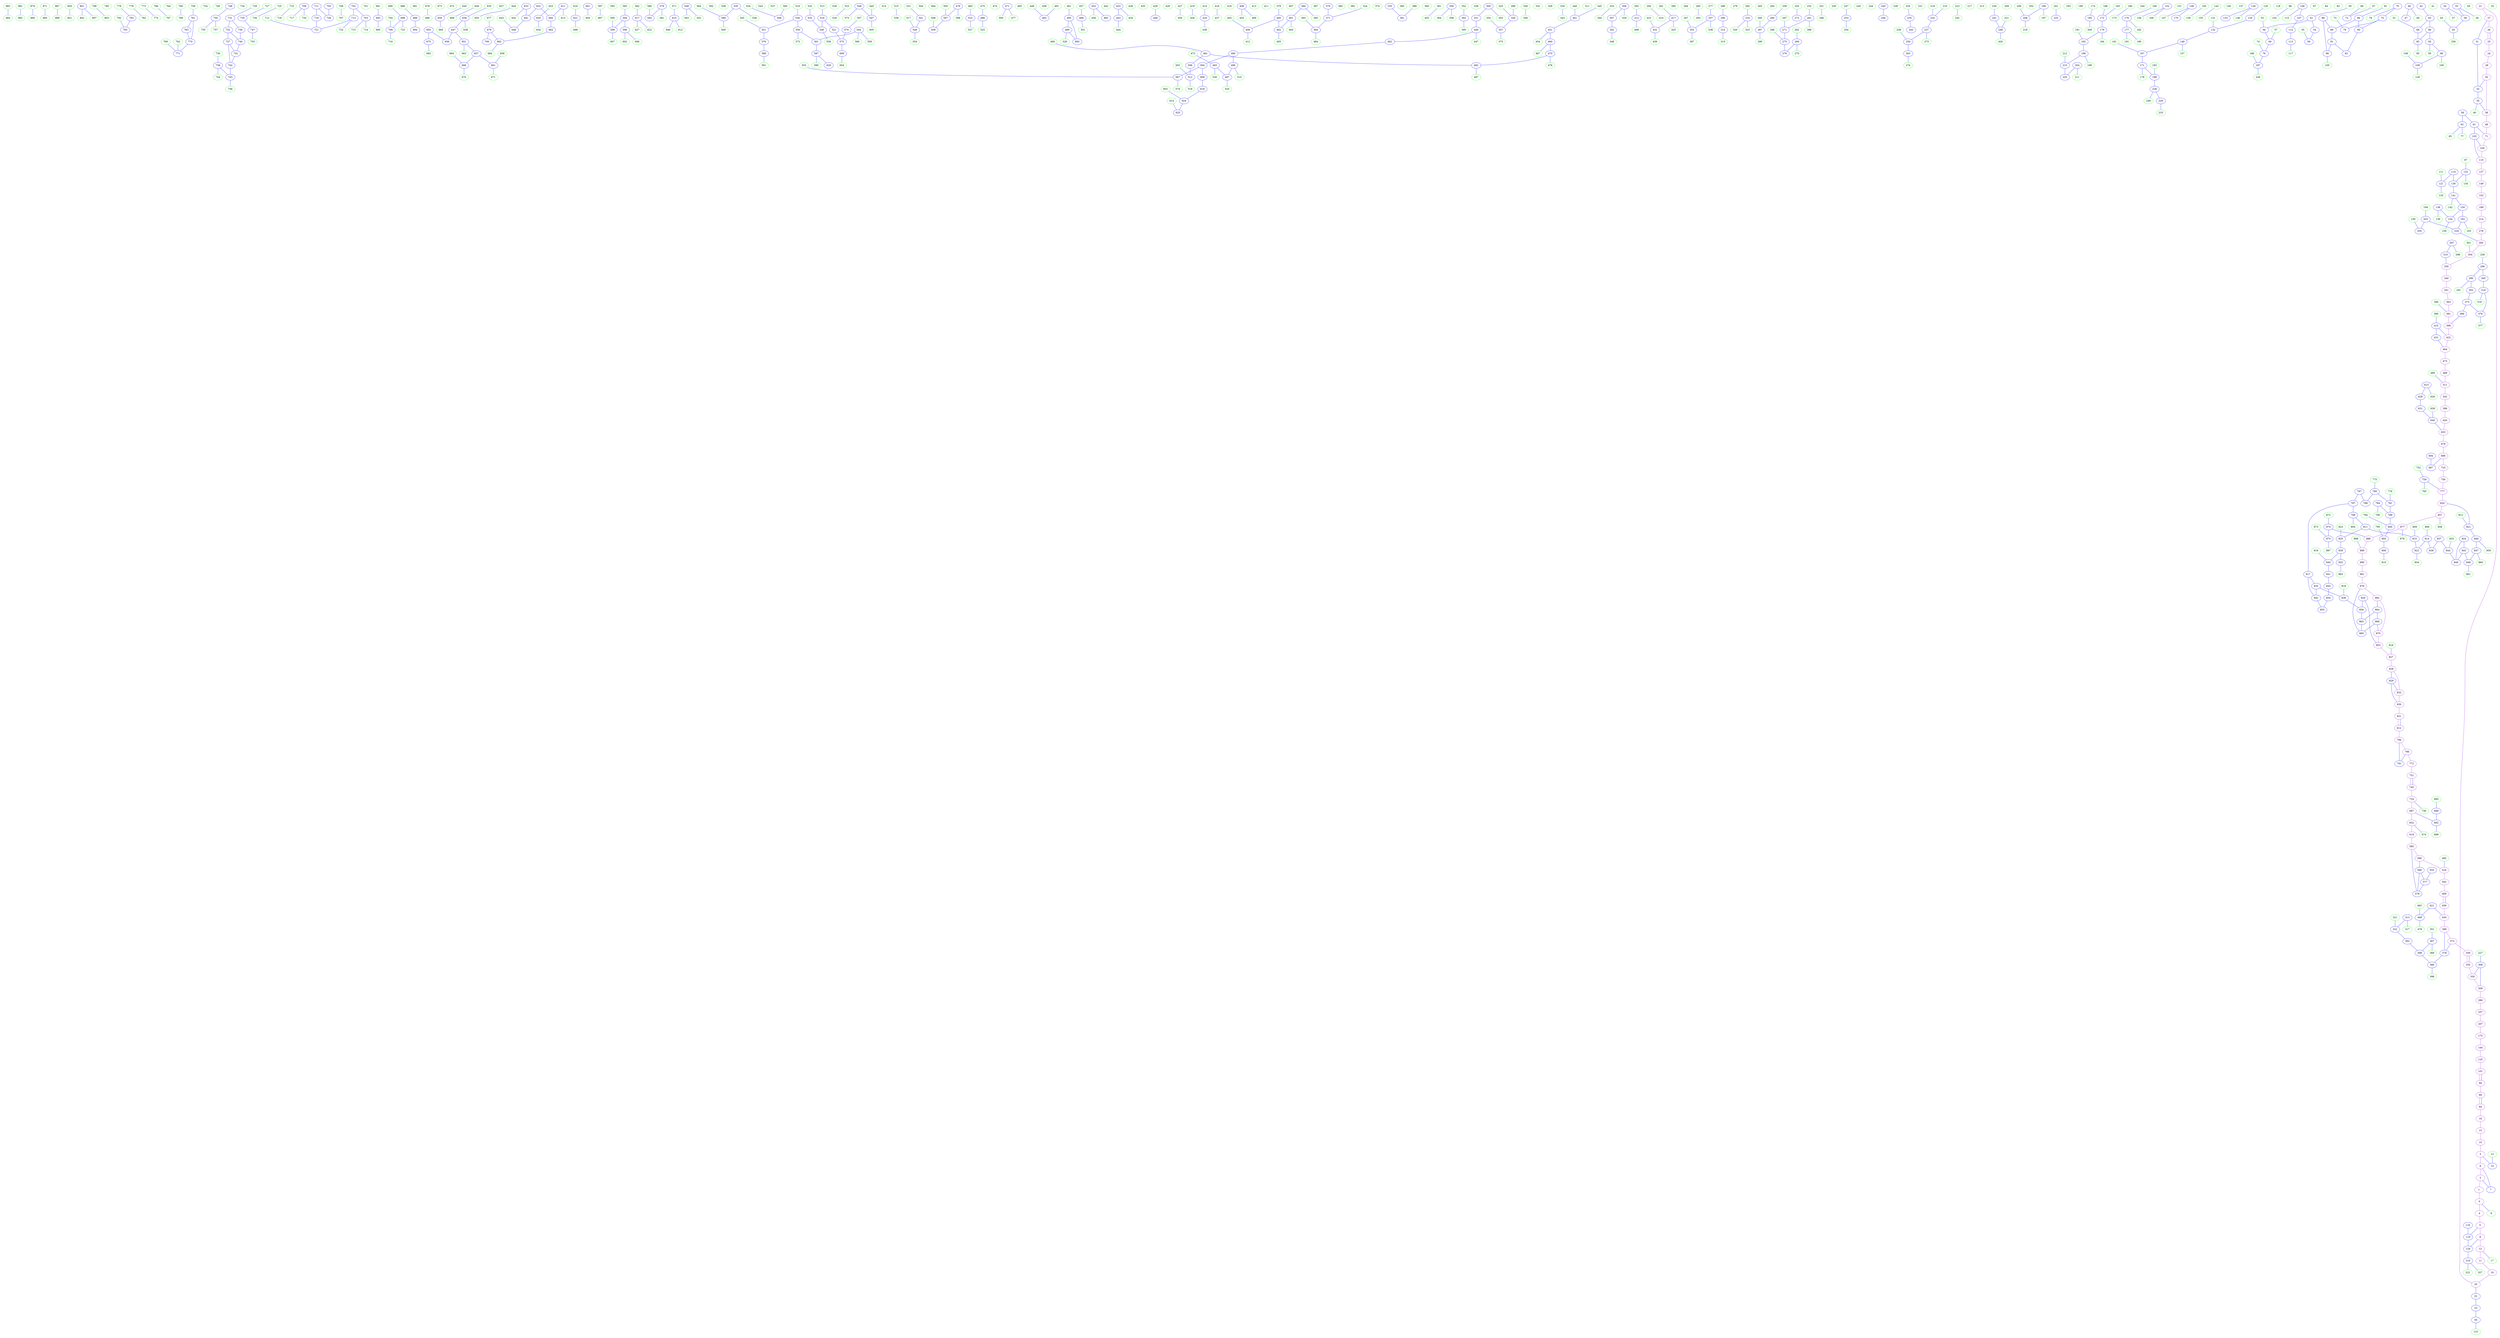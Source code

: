digraph{
subgraph cluster_0 {
color = white
X97Y312I0 [label="0", pos="97,312!", color="purple"]
X97Y320I0 [label="1", pos="97,320!", color="purple"]
X97Y331I0 [label="2", pos="97,331!", color="purple"]
X97Y341I0 [label="3", pos="97,341!", color="purple"]
X99Y301I0 [label="4", pos="99,301!", color="purple"]
X102Y295I0 [label="5", pos="102,295!", color="purple"]
X102Y335I0 [label="6", pos="102,335!", color="purple"]
X103Y333I0 [label="7", pos="103,333!", color="blue"]
X106Y289I0 [label="8", pos="106,289!", color="purple"]
X106Y319I0 [label="9", pos="106,319!", color="green"]
X106Y355I0 [label="10", pos="106,355!", color="purple"]
X107Y267I0 [label="11", pos="107,267!", color="purple"]
X107Y277I0 [label="12", pos="107,277!", color="purple"]
X110Y344I0 [label="13", pos="110,344!", color="green"]
X110Y346I0 [label="14", pos="110,346!", color="blue"]
X110Y365I0 [label="15", pos="110,365!", color="purple"]
X111Y253I0 [label="16", pos="111,253!", color="purple"]
X112Y287I0 [label="17", pos="112,287!", color="green"]
X114Y375I0 [label="18", pos="114,375!", color="purple"]
X116Y290I0 [label="19", pos="116,290!", color="green"]
X117Y247I0 [label="20", pos="117,247!", color="purple"]
X121Y234I0 [label="21", pos="121,234!", color="purple"]
X121Y255I0 [label="22", pos="121,255!", color="blue"]
X121Y258I0 [label="23", pos="121,258!", color="blue"]
X127Y146I0 [label="24", pos="127,146!", color="purple"]
X127Y154I0 [label="25", pos="127,154!", color="purple"]
X127Y157I0 [label="26", pos="127,157!", color="purple"]
X127Y175I0 [label="27", pos="127,175!", color="purple"]
X129Y143I0 [label="28", pos="129,143!", color="purple"]
X132Y220I0 [label="29", pos="132,220!", color="green"]
X136Y142I0 [label="30", pos="136,142!", color="purple"]
X136Y156I0 [label="31", pos="136,156!", color="blue"]
X139Y142I0 [label="32", pos="139,142!", color="blue"]
X139Y232I0 [label="33", pos="139,232!", color="blue"]
X141Y258I0 [label="34", pos="141,258!", color="blue"]
X142Y134I0 [label="35", pos="142,134!", color="blue"]
X142Y232I0 [label="36", pos="142,232!", color="green"]
X142Y260I0 [label="37", pos="142,260!", color="green"]
X143Y117I0 [label="38", pos="143,117!", color="purple"]
X143Y256I0 [label="39", pos="143,256!", color="blue"]
X144Y134I0 [label="40", pos="144,134!", color="green"]
X144Y237I0 [label="41", pos="144,237!", color="green"]
X145Y184I0 [label="42", pos="145,184!", color="blue"]
X146Y264I0 [label="43", pos="146,264!", color="green"]
X146Y286I0 [label="44", pos="146,286!", color="blue"]
X147Y261I0 [label="45", pos="147,261!", color="blue"]
X149Y150I0 [label="46", pos="149,150!", color="blue"]
X150Y147I0 [label="47", pos="150,147!", color="blue"]
X152Y108I0 [label="48", pos="152,108!", color="purple"]
X152Y153I0 [label="49", pos="152,153!", color="green"]
X152Y188I0 [label="50", pos="152,188!", color="green"]
X154Y180I0 [label="51", pos="154,180!", color="green"]
X155Y229I0 [label="52", pos="155,229!", color="blue"]
X156Y245I0 [label="53", pos="156,245!", color="green"]
X158Y226I0 [label="54", pos="158,226!", color="blue"]
X158Y229I0 [label="55", pos="158,229!", color="green"]
X158Y243I0 [label="56", pos="158,243!", color="blue"]
X158Y247I0 [label="57", pos="158,247!", color="green"]
X159Y126I0 [label="58", pos="159,126!", color="blue"]
X159Y227I0 [label="59", pos="159,227!", color="blue"]
X159Y245I0 [label="60", pos="159,245!", color="blue"]
X160Y116I0 [label="61", pos="160,116!", color="blue"]
X161Y125I0 [label="62", pos="161,125!", color="blue"]
X161Y155I0 [label="63", pos="161,155!", color="blue"]
X161Y405I0 [label="64", pos="161,405!", color="purple"]
X162Y127I0 [label="65", pos="162,127!", color="green"]
X162Y134I0 [label="66", pos="162,134!", color="green"]
X162Y141I0 [label="67", pos="162,141!", color="green"]
X162Y156I0 [label="68", pos="162,156!", color="blue"]
X162Y406I0 [label="69", pos="162,406!", color="purple"]
X164Y192I0 [label="70", pos="164,192!", color="blue"]
X165Y107I0 [label="71", pos="165,107!", color="purple"]
X165Y132I0 [label="72", pos="165,132!", color="blue"]
X166Y198I0 [label="73", pos="166,198!", color="green"]
X166Y257I0 [label="74", pos="166,257!", color="green"]
X167Y194I0 [label="75", pos="167,194!", color="blue"]
X167Y255I0 [label="76", pos="167,255!", color="blue"]
X168Y118I0 [label="77", pos="168,118!", color="green"]
X168Y177I0 [label="78", pos="168,177!", color="green"]
X168Y198I0 [label="79", pos="168,198!", color="blue"]
X169Y141I0 [label="80", pos="169,141!", color="blue"]
X170Y175I0 [label="81", pos="170,175!", color="green"]
X172Y131I0 [label="82", pos="172,131!", color="green"]
X172Y145I0 [label="83", pos="172,145!", color="blue"]
X174Y116I0 [label="84", pos="174,116!", color="green"]
X174Y144I0 [label="85", pos="174,144!", color="green"]
X174Y172I0 [label="86", pos="174,172!", color="blue"]
X175Y150I0 [label="87", pos="175,150!", color="green"]
X175Y168I0 [label="88", pos="175,168!", color="blue"]
X175Y171I0 [label="89", pos="175,171!", color="blue"]
X175Y173I0 [label="90", pos="175,173!", color="blue"]
X176Y172I0 [label="91", pos="176,172!", color="blue"]
X176Y173I0 [label="92", pos="176,173!", color="blue"]
X177Y133I0 [label="93", pos="177,133!", color="blue"]
X177Y414I0 [label="94", pos="177,414!", color="purple"]
X178Y135I0 [label="95", pos="178,135!", color="green"]
X178Y142I0 [label="96", pos="178,142!", color="green"]
X178Y148I0 [label="97", pos="178,148!", color="green"]
X178Y169I0 [label="98", pos="178,169!", color="blue"]
X180Y132I0 [label="99", pos="180,132!", color="blue"]
X180Y135I0 [label="100", pos="180,135!", color="green"]
X181Y416I0 [label="101", pos="181,416!", color="purple"]
X182Y137I0 [label="102", pos="182,137!", color="green"]
X185Y99I0 [label="103", pos="185,99!", color="blue"]
X186Y101I0 [label="104", pos="186,101!", color="purple"]
X186Y157I0 [label="105", pos="186,157!", color="green"]
X186Y183I0 [label="106", pos="186,183!", color="blue"]
X186Y185I0 [label="107", pos="186,185!", color="blue"]
X188Y125I0 [label="108", pos="188,125!", color="green"]
X188Y126I0 [label="109", pos="188,126!", color="blue"]
X189Y97I0 [label="110", pos="189,97!", color="purple"]
X189Y162I0 [label="111", pos="189,162!", color="green"]
X189Y197I0 [label="112", pos="189,197!", color="blue"]
X189Y200I0 [label="113", pos="189,200!", color="blue"]
X190Y147I0 [label="114", pos="190,147!", color="blue"]
X190Y182I0 [label="115", pos="190,182!", color="green"]
X191Y360I0 [label="116", pos="191,360!", color="blue"]
X192Y200I0 [label="117", pos="192,200!", color="green"]
X192Y204I0 [label="118", pos="192,204!", color="green"]
X192Y358I0 [label="119", pos="192,358!", color="blue"]
X193Y177I0 [label="120", pos="193,177!", color="green"]
X194Y153I0 [label="121", pos="194,153!", color="blue"]
X195Y133I0 [label="122", pos="195,133!", color="blue"]
X197Y328I0 [label="123", pos="197,328!", color="green"]
X199Y358I0 [label="124", pos="199,358!", color="blue"]
X199Y416I0 [label="125", pos="199,416!", color="purple"]
X201Y201I0 [label="126", pos="201,201!", color="blue"]
X202Y97I0 [label="127", pos="202,97!", color="purple"]
X202Y117I0 [label="128", pos="202,117!", color="green"]
X202Y167I0 [label="129", pos="202,167!", color="blue"]
X204Y131I0 [label="130", pos="204,131!", color="blue"]
X204Y160I0 [label="131", pos="204,160!", color="green"]
X205Y164I0 [label="132", pos="205,164!", color="blue"]
X205Y206I0 [label="133", pos="205,206!", color="blue"]
X206Y120I0 [label="134", pos="206,120!", color="green"]
X206Y142I0 [label="135", pos="206,142!", color="green"]
X206Y228I0 [label="136", pos="206,228!", color="green"]
X212Y115I0 [label="137", pos="212,115!", color="green"]
X212Y142I0 [label="138", pos="212,142!", color="blue"]
X213Y142I0 [label="139", pos="213,142!", color="green"]
X213Y208I0 [label="140", pos="213,208!", color="green"]
X215Y119I0 [label="141", pos="215,119!", color="blue"]
X216Y121I0 [label="142", pos="216,121!", color="green"]
X216Y139I0 [label="143", pos="216,139!", color="green"]
X216Y417I0 [label="144", pos="216,417!", color="purple"]
X218Y142I0 [label="145", pos="218,142!", color="green"]
X218Y240I0 [label="146", pos="218,240!", color="blue"]
X218Y241I0 [label="147", pos="218,241!", color="green"]
X219Y150I0 [label="148", pos="219,150!", color="blue"]
X221Y85I0 [label="149", pos="221,85!", color="purple"]
X223Y115I0 [label="150", pos="223,115!", color="blue"]
X224Y212I0 [label="151", pos="224,212!", color="green"]
X224Y232I0 [label="152", pos="224,232!", color="blue"]
X226Y81I0 [label="153", pos="226,81!", color="purple"]
X226Y118I0 [label="154", pos="226,118!", color="blue"]
X226Y130I0 [label="155", pos="226,130!", color="green"]
X226Y136I0 [label="156", pos="226,136!", color="green"]
X226Y142I0 [label="157", pos="226,142!", color="green"]
X226Y232I0 [label="158", pos="226,232!", color="green"]
X227Y118I0 [label="159", pos="227,118!", color="green"]
X228Y126I0 [label="160", pos="228,126!", color="green"]
X228Y142I0 [label="161", pos="228,142!", color="green"]
X230Y112I0 [label="162", pos="230,112!", color="blue"]
X230Y113I0 [label="163", pos="230,113!", color="green"]
X230Y136I0 [label="164", pos="230,136!", color="green"]
X230Y192I0 [label="165", pos="230,192!", color="green"]
X232Y128I0 [label="166", pos="232,128!", color="green"]
X232Y142I0 [label="167", pos="232,142!", color="blue"]
X232Y218I0 [label="168", pos="232,218!", color="green"]
X232Y245I0 [label="169", pos="232,245!", color="green"]
X232Y259I0 [label="170", pos="232,259!", color="blue"]
X233Y141I0 [label="171", pos="233,141!", color="blue"]
X233Y215I0 [label="172", pos="233,215!", color="blue"]
X234Y126I0 [label="173", pos="234,126!", color="green"]
X234Y246I0 [label="174", pos="234,246!", color="green"]
X234Y417I0 [label="175", pos="234,417!", color="purple"]
X235Y121I0 [label="176", pos="235,121!", color="blue"]
X236Y120I0 [label="177", pos="236,120!", color="blue"]
X236Y137I0 [label="178", pos="236,137!", color="green"]
X236Y221I0 [label="179", pos="236,221!", color="blue"]
X236Y268I0 [label="180", pos="236,268!", color="green"]
X238Y120I0 [label="181", pos="238,120!", color="green"]
X238Y122I0 [label="182", pos="238,122!", color="green"]
X238Y136I0 [label="183", pos="238,136!", color="green"]
X238Y220I0 [label="184", pos="238,220!", color="green"]
X238Y245I0 [label="185", pos="238,245!", color="blue"]
X238Y309I0 [label="186", pos="238,309!", color="green"]
X238Y310I0 [label="187", pos="238,310!", color="blue"]
X239Y139I0 [label="188", pos="239,139!", color="blue"]
X240Y83I0 [label="189", pos="240,83!", color="purple"]
X240Y114I0 [label="190", pos="240,114!", color="green"]
X240Y236I0 [label="191", pos="240,236!", color="green"]
X242Y236I0 [label="192", pos="242,236!", color="blue"]
X242Y398I0 [label="193", pos="242,398!", color="green"]
X244Y112I0 [label="194", pos="244,112!", color="green"]
X244Y118I0 [label="195", pos="244,118!", color="green"]
X244Y191I0 [label="196", pos="244,191!", color="blue"]
X246Y190I0 [label="197", pos="246,190!", color="green"]
X246Y240I0 [label="198", pos="246,240!", color="blue"]
X246Y242I0 [label="199", pos="246,242!", color="green"]
X247Y254I0 [label="200", pos="247,254!", color="green"]
X248Y246I0 [label="201", pos="248,246!", color="green"]
X248Y303I0 [label="202", pos="248,303!", color="green"]
X249Y109I0 [label="203", pos="249,109!", color="blue"]
X249Y228I0 [label="204", pos="249,228!", color="blue"]
X250Y110I0 [label="205", pos="250,110!", color="blue"]
X250Y212I0 [label="206", pos="250,212!", color="green"]
X250Y418I0 [label="207", pos="250,418!", color="purple"]
X251Y209I0 [label="208", pos="251,209!", color="blue"]
X252Y203I0 [label="209", pos="252,203!", color="green"]
X252Y216I0 [label="210", pos="252,216!", color="green"]
X252Y229I0 [label="211", pos="252,229!", color="green"]
X252Y245I0 [label="212", pos="252,245!", color="green"]
X252Y312I0 [label="213", pos="252,312!", color="green"]
X253Y83I0 [label="214", pos="253,83!", color="purple"]
X253Y243I0 [label="215", pos="253,243!", color="blue"]
X253Y388I0 [label="216", pos="253,388!", color="blue"]
X254Y156I0 [label="217", pos="254,156!", color="green"]
X254Y214I0 [label="218", pos="254,214!", color="green"]
X254Y227I0 [label="219", pos="254,227!", color="green"]
X254Y242I0 [label="220", pos="254,242!", color="blue"]
X254Y304I0 [label="221", pos="254,304!", color="green"]
X254Y390I0 [label="222", pos="254,390!", color="green"]
X255Y123I0 [label="223", pos="255,123!", color="green"]
X256Y100I0 [label="224", pos="256,100!", color="blue"]
X256Y255I0 [label="225", pos="256,255!", color="blue"]
X256Y322I0 [label="226", pos="256,322!", color="green"]
X256Y396I0 [label="227", pos="256,396!", color="green"]
X257Y130I0 [label="228", pos="257,130!", color="blue"]
X258Y132I0 [label="229", pos="258,132!", color="blue"]
X258Y316I0 [label="230", pos="258,316!", color="green"]
X258Y332I0 [label="231", pos="258,332!", color="green"]
X259Y230I0 [label="232", pos="259,230!", color="blue"]
X260Y132I0 [label="233", pos="260,132!", color="green"]
X260Y138I0 [label="234", pos="260,138!", color="green"]
X260Y140I0 [label="235", pos="260,140!", color="blue"]
X260Y156I0 [label="236", pos="260,156!", color="green"]
X260Y231I0 [label="237", pos="260,231!", color="blue"]
X260Y241I0 [label="238", pos="260,241!", color="green"]
X260Y266I0 [label="239", pos="260,266!", color="green"]
X261Y215I0 [label="240", pos="261,215!", color="blue"]
X261Y316I0 [label="241", pos="261,316!", color="blue"]
X262Y118I0 [label="242", pos="262,118!", color="green"]
X262Y141I0 [label="243", pos="262,141!", color="blue"]
X262Y322I0 [label="244", pos="262,322!", color="green"]
X262Y340I0 [label="245", pos="262,340!", color="green"]
X263Y218I0 [label="246", pos="263,218!", color="blue"]
X263Y224I0 [label="247", pos="263,224!", color="green"]
X263Y314I0 [label="248", pos="263,314!", color="blue"]
X264Y125I0 [label="249", pos="264,125!", color="green"]
X264Y308I0 [label="250", pos="264,308!", color="green"]
X264Y334I0 [label="251", pos="264,334!", color="green"]
X266Y203I0 [label="252", pos="266,203!", color="green"]
X266Y228I0 [label="253", pos="266,228!", color="blue"]
X266Y230I0 [label="254", pos="266,230!", color="green"]
X266Y267I0 [label="255", pos="266,267!", color="green"]
X266Y350I0 [label="256", pos="266,350!", color="green"]
X266Y418I0 [label="257", pos="266,418!", color="purple"]
X267Y127I0 [label="258", pos="267,127!", color="green"]
X267Y242I0 [label="259", pos="267,242!", color="blue"]
X268Y119I0 [label="260", pos="268,119!", color="green"]
X268Y201I0 [label="261", pos="268,201!", color="blue"]
X268Y215I0 [label="262", pos="268,215!", color="green"]
X268Y243I0 [label="263", pos="268,243!", color="blue"]
X268Y340I0 [label="264", pos="268,340!", color="green"]
X268Y359I0 [label="265", pos="268,359!", color="green"]
X269Y147I0 [label="266", pos="269,147!", color="blue"]
X270Y207I0 [label="267", pos="270,207!", color="green"]
X270Y210I0 [label="268", pos="270,210!", color="green"]
X270Y214I0 [label="269", pos="270,214!", color="blue"]
X270Y215I0 [label="270", pos="270,215!", color="green"]
X271Y205I0 [label="271", pos="271,205!", color="blue"]
X271Y272I0 [label="272", pos="271,272!", color="blue"]
X272Y234I0 [label="273", pos="272,234!", color="green"]
X272Y247I0 [label="274", pos="272,247!", color="green"]
X273Y209I0 [label="275", pos="273,209!", color="blue"]
X273Y214I0 [label="276", pos="273,214!", color="blue"]
X273Y351I0 [label="277", pos="273,351!", color="green"]
X274Y83I0 [label="278", pos="274,83!", color="purple"]
X274Y368I0 [label="279", pos="274,368!", color="green"]
X275Y122I0 [label="280", pos="275,122!", color="blue"]
X276Y197I0 [label="281", pos="276,197!", color="green"]
X276Y360I0 [label="282", pos="276,360!", color="green"]
X278Y238I0 [label="283", pos="278,238!", color="green"]
X278Y376I0 [label="284", pos="278,376!", color="green"]
X279Y249I0 [label="285", pos="279,249!", color="green"]
X279Y418I0 [label="286", pos="279,418!", color="purple"]
X280Y113I0 [label="287", pos="280,113!", color="blue"]
X280Y203I0 [label="288", pos="280,203!", color="green"]
X280Y366I0 [label="289", pos="280,366!", color="green"]
X281Y135I0 [label="290", pos="281,135!", color="blue"]
X282Y137I0 [label="291", pos="282,137!", color="green"]
X282Y210I0 [label="292", pos="282,210!", color="green"]
X282Y237I0 [label="293", pos="282,237!", color="green"]
X284Y193I0 [label="294", pos="284,193!", color="green"]
X285Y83I0 [label="295", pos="285,83!", color="purple"]
X286Y201I0 [label="296", pos="286,201!", color="blue"]
X287Y101I0 [label="297", pos="287,101!", color="blue"]
X288Y103I0 [label="298", pos="288,103!", color="green"]
X288Y106I0 [label="299", pos="288,106!", color="green"]
X288Y310I0 [label="300", pos="288,310!", color="blue"]
X290Y85I0 [label="301", pos="290,85!", color="green"]
X290Y119I0 [label="302", pos="290,119!", color="blue"]
X290Y312I0 [label="303", pos="290,312!", color="green"]
X291Y83I0 [label="304", pos="291,83!", color="purple"]
X291Y136I0 [label="305", pos="291,136!", color="blue"]
X291Y145I0 [label="306", pos="291,145!", color="blue"]
X291Y149I0 [label="307", pos="291,149!", color="blue"]
X291Y417I0 [label="308", pos="291,417!", color="blue"]
X291Y418I0 [label="309", pos="291,418!", color="purple"]
X292Y91I0 [label="310", pos="292,91!", color="blue"]
X292Y108I0 [label="311", pos="292,108!", color="green"]
X292Y213I0 [label="312", pos="292,213!", color="blue"]
X292Y390I0 [label="313", pos="292,390!", color="blue"]
X294Y196I0 [label="314", pos="294,196!", color="blue"]
X294Y198I0 [label="315", pos="294,198!", color="green"]
X294Y369I0 [label="316", pos="294,369!", color="blue"]
X294Y392I0 [label="317", pos="294,392!", color="green"]
X295Y129I0 [label="318", pos="295,129!", color="blue"]
X296Y131I0 [label="319", pos="296,131!", color="green"]
X296Y370I0 [label="320", pos="296,370!", color="green"]
X296Y389I0 [label="321", pos="296,389!", color="green"]
X296Y390I0 [label="322", pos="296,390!", color="blue"]
X297Y377I0 [label="323", pos="297,377!", color="green"]
X298Y244I0 [label="324", pos="298,244!", color="green"]
X298Y380I0 [label="325", pos="298,380!", color="green"]
X298Y382I0 [label="326", pos="298,382!", color="blue"]
X298Y410I0 [label="327", pos="298,410!", color="green"]
X300Y95I0 [label="328", pos="300,95!", color="green"]
X300Y140I0 [label="329", pos="300,140!", color="green"]
X301Y83I0 [label="330", pos="301,83!", color="purple"]
X301Y313I0 [label="331", pos="301,313!", color="blue"]
X302Y357I0 [label="332", pos="302,357!", color="green"]
X302Y368I0 [label="333", pos="302,368!", color="green"]
X303Y227I0 [label="334", pos="303,227!", color="green"]
X303Y289I0 [label="335", pos="303,289!", color="blue"]
X305Y356I0 [label="336", pos="305,356!", color="green"]
X305Y365I0 [label="337", pos="305,365!", color="blue"]
X305Y366I0 [label="338", pos="305,366!", color="green"]
X306Y376I0 [label="339", pos="306,376!", color="green"]
X307Y82I0 [label="340", pos="307,82!", color="purple"]
X307Y83I0 [label="341", pos="307,83!", color="purple"]
X308Y141I0 [label="342", pos="308,141!", color="blue"]
X308Y226I0 [label="343", pos="308,226!", color="green"]
X308Y374I0 [label="344", pos="308,374!", color="green"]
X309Y196I0 [label="345", pos="309,196!", color="green"]
X310Y353I0 [label="346", pos="310,353!", color="green"]
X310Y372I0 [label="347", pos="310,372!", color="green"]
X312Y140I0 [label="348", pos="312,140!", color="green"]
X313Y362I0 [label="349", pos="313,362!", color="green"]
X314Y418I0 [label="350", pos="314,418!", color="purple"]
X315Y414I0 [label="351", pos="315,414!", color="green"]
X316Y354I0 [label="352", pos="316,354!", color="green"]
X316Y372I0 [label="353", pos="316,372!", color="blue"]
X316Y395I0 [label="354", pos="316,395!", color="green"]
X316Y418I0 [label="355", pos="316,418!", color="purple"]
X317Y91I0 [label="356", pos="317,91!", color="blue"]
X317Y393I0 [label="357", pos="317,393!", color="blue"]
X318Y93I0 [label="358", pos="318,93!", color="green"]
X318Y418I0 [label="359", pos="318,418!", color="purple"]
X320Y361I0 [label="360", pos="320,361!", color="green"]
X321Y225I0 [label="361", pos="321,225!", color="green"]
X321Y405I0 [label="362", pos="321,405!", color="blue"]
X322Y81I0 [label="363", pos="322,81!", color="purple"]
X324Y86I0 [label="364", pos="324,86!", color="green"]
X324Y370I0 [label="365", pos="324,370!", color="green"]
X325Y90I0 [label="366", pos="325,90!", color="green"]
X331Y413I0 [label="367", pos="331,413!", color="blue"]
X332Y412I0 [label="368", pos="332,412!", color="blue"]
X332Y416I0 [label="369", pos="332,416!", color="green"]
X335Y238I0 [label="370", pos="335,238!", color="blue"]
X335Y241I0 [label="371", pos="335,241!", color="blue"]
X335Y419I0 [label="372", pos="335,419!", color="purple"]
X336Y98I0 [label="373", pos="336,98!", color="blue"]
X336Y112I0 [label="374", pos="336,112!", color="green"]
X336Y408I0 [label="375", pos="336,408!", color="green"]
X337Y107I0 [label="376", pos="337,107!", color="blue"]
X338Y110I0 [label="377", pos="338,110!", color="green"]
X338Y418I0 [label="378", pos="338,418!", color="blue"]
X339Y404I0 [label="379", pos="339,404!", color="green"]
X339Y417I0 [label="380", pos="339,417!", color="blue"]
X340Y79I0 [label="381", pos="340,79!", color="purple"]
X340Y352I0 [label="382", pos="340,352!", color="green"]
X340Y355I0 [label="383", pos="340,355!", color="green"]
X340Y396I0 [label="384", pos="340,396!", color="blue"]
X340Y400I0 [label="385", pos="340,400!", color="green"]
X340Y420I0 [label="386", pos="340,420!", color="purple"]
X341Y113I0 [label="387", pos="341,113!", color="green"]
X343Y294I0 [label="388", pos="343,294!", color="green"]
X345Y87I0 [label="389", pos="345,87!", color="blue"]
X346Y102I0 [label="390", pos="346,102!", color="green"]
X346Y296I0 [label="391", pos="346,296!", color="blue"]
X347Y363I0 [label="392", pos="347,363!", color="blue"]
X348Y239I0 [label="393", pos="348,239!", color="green"]
X348Y240I0 [label="394", pos="348,240!", color="blue"]
X348Y365I0 [label="395", pos="348,365!", color="green"]
X350Y138I0 [label="396", pos="350,138!", color="green"]
X350Y392I0 [label="397", pos="350,392!", color="green"]
X350Y420I0 [label="398", pos="350,420!", color="green"]
X351Y79I0 [label="399", pos="351,79!", color="purple"]
X351Y411I0 [label="400", pos="351,411!", color="blue"]
X352Y408I0 [label="401", pos="352,408!", color="blue"]
X352Y410I0 [label="402", pos="352,410!", color="blue"]
X352Y420I0 [label="403", pos="352,420!", color="green"]
X353Y408I0 [label="404", pos="353,408!", color="green"]
X353Y410I0 [label="405", pos="353,410!", color="green"]
X353Y419I0 [label="406", pos="353,419!", color="blue"]
X354Y110I0 [label="407", pos="354,110!", color="green"]
X354Y120I0 [label="408", pos="354,120!", color="blue"]
X354Y122I0 [label="409", pos="354,122!", color="green"]
X354Y150I0 [label="410", pos="354,150!", color="green"]
X354Y336I0 [label="411", pos="354,336!", color="green"]
X355Y420I0 [label="412", pos="355,420!", color="green"]
X356Y127I0 [label="413", pos="356,127!", color="green"]
X356Y158I0 [label="414", pos="356,158!", color="green"]
X357Y85I0 [label="415", pos="357,85!", color="blue"]
X357Y108I0 [label="416", pos="357,108!", color="green"]
X358Y139I0 [label="417", pos="358,139!", color="blue"]
X358Y153I0 [label="418", pos="358,153!", color="green"]
X358Y325I0 [label="419", pos="358,325!", color="green"]
X358Y345I0 [label="420", pos="358,345!", color="green"]
X358Y399I0 [label="421", pos="358,399!", color="blue"]
X359Y77I0 [label="422", pos="359,77!", color="purple"]
X359Y128I0 [label="423", pos="359,128!", color="green"]
X359Y158I0 [label="424", pos="359,158!", color="blue"]
X360Y132I0 [label="425", pos="360,132!", color="green"]
X360Y328I0 [label="426", pos="360,328!", color="green"]
X360Y384I0 [label="427", pos="360,384!", color="green"]
X362Y342I0 [label="428", pos="362,342!", color="green"]
X362Y355I0 [label="429", pos="362,355!", color="green"]
X362Y420I0 [label="430", pos="362,420!", color="purple"]
X363Y84I0 [label="431", pos="363,84!", color="blue"]
X363Y128I0 [label="432", pos="363,128!", color="blue"]
X363Y274I0 [label="433", pos="363,274!", color="blue"]
X364Y277I0 [label="434", pos="364,277!", color="green"]
X364Y314I0 [label="435", pos="364,314!", color="green"]
X364Y362I0 [label="436", pos="364,362!", color="green"]
X365Y142I0 [label="437", pos="365,142!", color="green"]
X365Y151I0 [label="438", pos="365,151!", color="green"]
X366Y115I0 [label="439", pos="366,115!", color="green"]
X366Y160I0 [label="440", pos="366,160!", color="green"]
X366Y162I0 [label="441", pos="366,162!", color="blue"]
X366Y172I0 [label="442", pos="366,172!", color="green"]
X366Y274I0 [label="443", pos="366,274!", color="blue"]
X366Y276I0 [label="444", pos="366,276!", color="green"]
X366Y310I0 [label="445", pos="366,310!", color="green"]
X366Y320I0 [label="446", pos="366,320!", color="blue"]
X366Y322I0 [label="447", pos="366,322!", color="green"]
X366Y343I0 [label="448", pos="366,343!", color="blue"]
X366Y352I0 [label="449", pos="366,352!", color="green"]
X366Y394I0 [label="450", pos="366,394!", color="green"]
X367Y163I0 [label="451", pos="367,163!", color="blue"]
X367Y327I0 [label="452", pos="367,327!", color="blue"]
X368Y105I0 [label="453", pos="368,105!", color="green"]
X368Y165I0 [label="454", pos="368,165!", color="green"]
X368Y207I0 [label="455", pos="368,207!", color="green"]
X368Y330I0 [label="456", pos="368,330!", color="green"]
X368Y362I0 [label="457", pos="368,362!", color="green"]
X368Y376I0 [label="458", pos="368,376!", color="green"]
X368Y420I0 [label="459", pos="368,420!", color="purple"]
X369Y161I0 [label="460", pos="369,161!", color="blue"]
X369Y204I0 [label="461", pos="369,204!", color="green"]
X369Y320I0 [label="462", pos="369,320!", color="blue"]
X369Y412I0 [label="463", pos="369,412!", color="green"]
X370Y70I0 [label="464", pos="370,70!", color="purple"]
X370Y88I0 [label="465", pos="370,88!", color="green"]
X370Y151I0 [label="466", pos="370,151!", color="green"]
X370Y163I0 [label="467", pos="370,163!", color="green"]
X370Y411I0 [label="468", pos="370,411!", color="blue"]
X370Y420I0 [label="469", pos="370,420!", color="purple"]
X371Y159I0 [label="470", pos="371,159!", color="blue"]
X371Y213I0 [label="471", pos="371,213!", color="blue"]
X371Y332I0 [label="472", pos="371,332!", color="green"]
X372Y76I0 [label="473", pos="372,76!", color="purple"]
X372Y106I0 [label="474", pos="372,106!", color="green"]
X372Y128I0 [label="475", pos="372,128!", color="green"]
X372Y161I0 [label="476", pos="372,161!", color="green"]
X372Y215I0 [label="477", pos="372,215!", color="green"]
X372Y416I0 [label="478", pos="372,416!", color="green"]
X373Y254I0 [label="479", pos="373,254!", color="blue"]
X374Y90I0 [label="480", pos="374,90!", color="green"]
X374Y146I0 [label="481", pos="374,146!", color="blue"]
X374Y157I0 [label="482", pos="374,157!", color="blue"]
X374Y229I0 [label="483", pos="374,229!", color="green"]
X374Y232I0 [label="484", pos="374,232!", color="green"]
X374Y386I0 [label="485", pos="374,386!", color="green"]
X375Y119I0 [label="486", pos="375,119!", color="blue"]
X375Y162I0 [label="487", pos="375,162!", color="green"]
X375Y367I0 [label="488", pos="375,367!", color="blue"]
X377Y65I0 [label="489", pos="377,65!", color="purple"]
X377Y325I0 [label="490", pos="377,325!", color="blue"]
X377Y354I0 [label="491", pos="377,354!", color="green"]
X377Y357I0 [label="492", pos="377,357!", color="blue"]
X378Y335I0 [label="493", pos="378,335!", color="blue"]
X379Y165I0 [label="494", pos="379,165!", color="green"]
X379Y201I0 [label="495", pos="379,201!", color="blue"]
X379Y328I0 [label="496", pos="379,328!", color="blue"]
X379Y334I0 [label="497", pos="379,334!", color="blue"]
X380Y176I0 [label="498", pos="380,176!", color="green"]
X380Y200I0 [label="499", pos="380,200!", color="blue"]
X380Y210I0 [label="500", pos="380,210!", color="green"]
X380Y384I0 [label="501", pos="380,384!", color="green"]
X381Y420I0 [label="502", pos="381,420!", color="purple"]
X382Y148I0 [label="503", pos="382,148!", color="green"]
X382Y186I0 [label="504", pos="382,186!", color="green"]
X382Y257I0 [label="505", pos="382,257!", color="green"]
X383Y124I0 [label="506", pos="383,124!", color="blue"]
X383Y255I0 [label="507", pos="383,255!", color="blue"]
X384Y252I0 [label="508", pos="384,252!", color="green"]
X384Y254I0 [label="509", pos="384,254!", color="blue"]
X384Y331I0 [label="510", pos="384,331!", color="green"]
X386Y65I0 [label="511", pos="386,65!", color="purple"]
X386Y129I0 [label="512", pos="386,129!", color="blue"]
X386Y148I0 [label="513", pos="386,148!", color="green"]
X386Y189I0 [label="514", pos="386,189!", color="green"]
X386Y384I0 [label="515", pos="386,384!", color="green"]
X387Y151I0 [label="516", pos="387,151!", color="blue"]
X387Y326I0 [label="517", pos="387,326!", color="green"]
X388Y130I0 [label="518", pos="388,130!", color="green"]
X388Y203I0 [label="519", pos="388,203!", color="green"]
X388Y340I0 [label="520", pos="388,340!", color="green"]
X389Y161I0 [label="521", pos="389,161!", color="blue"]
X389Y221I0 [label="522", pos="389,221!", color="blue"]
X389Y324I0 [label="523", pos="389,324!", color="green"]
X389Y420I0 [label="524", pos="389,420!", color="purple"]
X390Y104I0 [label="525", pos="390,104!", color="green"]
X390Y192I0 [label="526", pos="390,192!", color="green"]
X390Y223I0 [label="527", pos="390,223!", color="green"]
X390Y258I0 [label="528", pos="390,258!", color="green"]
X390Y324I0 [label="529", pos="390,324!", color="green"]
X390Y348I0 [label="530", pos="390,348!", color="green"]
X391Y335I0 [label="531", pos="391,335!", color="green"]
X392Y125I0 [label="532", pos="392,125!", color="green"]
X393Y123I0 [label="533", pos="393,123!", color="blue"]
X393Y346I0 [label="534", pos="393,346!", color="green"]
X393Y360I0 [label="535", pos="393,360!", color="blue"]
X394Y196I0 [label="536", pos="394,196!", color="blue"]
X394Y208I0 [label="537", pos="394,208!", color="green"]
X394Y362I0 [label="538", pos="394,362!", color="green"]
X394Y407I0 [label="539", pos="394,407!", color="green"]
X395Y125I0 [label="540", pos="395,125!", color="blue"]
X395Y337I0 [label="541", pos="395,337!", color="blue"]
X396Y64I0 [label="542", pos="396,64!", color="purple"]
X396Y80I0 [label="543", pos="396,80!", color="green"]
X396Y174I0 [label="544", pos="396,174!", color="blue"]
X396Y206I0 [label="545", pos="396,206!", color="green"]
X396Y295I0 [label="546", pos="396,295!", color="blue"]
X396Y302I0 [label="547", pos="396,302!", color="blue"]
X396Y312I0 [label="548", pos="396,312!", color="blue"]
X396Y334I0 [label="549", pos="396,334!", color="blue"]
X397Y191I0 [label="550", pos="397,191!", color="blue"]
X397Y203I0 [label="551", pos="397,203!", color="blue"]
X397Y309I0 [label="552", pos="397,309!", color="green"]
X397Y318I0 [label="553", pos="397,318!", color="green"]
X397Y334I0 [label="554", pos="397,334!", color="green"]
X397Y387I0 [label="555", pos="397,387!", color="blue"]
X398Y126I0 [label="556", pos="398,126!", color="green"]
X398Y138I0 [label="557", pos="398,138!", color="green"]
X398Y163I0 [label="558", pos="398,163!", color="green"]
X398Y172I0 [label="559", pos="398,172!", color="green"]
X398Y174I0 [label="560", pos="398,174!", color="green"]
X398Y182I0 [label="561", pos="398,182!", color="blue"]
X398Y257I0 [label="562", pos="398,257!", color="green"]
X398Y315I0 [label="563", pos="398,315!", color="green"]
X398Y321I0 [label="564", pos="398,321!", color="blue"]
X398Y353I0 [label="565", pos="398,353!", color="green"]
X398Y420I0 [label="566", pos="398,420!", color="purple"]
X399Y319I0 [label="567", pos="399,319!", color="blue"]
X399Y351I0 [label="568", pos="399,351!", color="blue"]
X399Y419I0 [label="569", pos="399,419!", color="blue"]
X400Y136I0 [label="570", pos="400,136!", color="blue"]
X400Y171I0 [label="571", pos="400,171!", color="green"]
X400Y187I0 [label="572", pos="400,187!", color="green"]
X400Y292I0 [label="573", pos="400,292!", color="green"]
X400Y316I0 [label="574", pos="400,316!", color="green"]
X402Y139I0 [label="575", pos="402,139!", color="blue"]
X402Y199I0 [label="576", pos="402,199!", color="blue"]
X402Y408I0 [label="577", pos="402,408!", color="blue"]
X402Y418I0 [label="578", pos="402,418!", color="blue"]
X403Y219I0 [label="579", pos="403,219!", color="blue"]
X404Y214I0 [label="580", pos="404,214!", color="green"]
X404Y221I0 [label="581", pos="404,221!", color="green"]
X404Y291I0 [label="582", pos="404,291!", color="green"]
X404Y311I0 [label="583", pos="404,311!", color="green"]
X404Y384I0 [label="584", pos="404,384!", color="green"]
X404Y420I0 [label="585", pos="404,420!", color="purple"]
X405Y65I0 [label="586", pos="405,65!", color="purple"]
X405Y175I0 [label="587", pos="405,175!", color="blue"]
X405Y205I0 [label="588", pos="405,205!", color="blue"]
X405Y381I0 [label="589", pos="405,381!", color="blue"]
X406Y177I0 [label="590", pos="406,177!", color="green"]
X406Y202I0 [label="591", pos="406,202!", color="green"]
X406Y214I0 [label="592", pos="406,214!", color="blue"]
X406Y274I0 [label="593", pos="406,274!", color="green"]
X406Y309I0 [label="594", pos="406,309!", color="blue"]
X406Y322I0 [label="595", pos="406,322!", color="green"]
X407Y308I0 [label="596", pos="407,308!", color="blue"]
X408Y203I0 [label="597", pos="408,203!", color="green"]
X408Y234I0 [label="598", pos="408,234!", color="green"]
X408Y311I0 [label="599", pos="408,311!", color="blue"]
X408Y398I0 [label="600", pos="408,398!", color="green"]
X409Y239I0 [label="601", pos="409,239!", color="blue"]
X409Y304I0 [label="602", pos="409,304!", color="green"]
X409Y324I0 [label="603", pos="409,324!", color="green"]
X410Y241I0 [label="604", pos="410,241!", color="green"]
X410Y294I0 [label="605", pos="410,294!", color="green"]
X410Y308I0 [label="606", pos="410,308!", color="green"]
X410Y312I0 [label="607", pos="410,312!", color="green"]
X410Y340I0 [label="608", pos="410,340!", color="blue"]
X411Y125I0 [label="609", pos="411,125!", color="blue"]
X411Y155I0 [label="610", pos="411,155!", color="blue"]
X411Y255I0 [label="611", pos="411,255!", color="blue"]
X412Y157I0 [label="612", pos="412,157!", color="green"]
X412Y257I0 [label="613", pos="412,257!", color="green"]
X412Y344I0 [label="614", pos="412,344!", color="green"]
X413Y98I0 [label="615", pos="413,98!", color="blue"]
X413Y215I0 [label="616", pos="413,215!", color="green"]
X413Y283I0 [label="617", pos="413,283!", color="blue"]
X413Y341I0 [label="618", pos="413,341!", color="blue"]
X413Y419I0 [label="619", pos="413,419!", color="purple"]
X414Y65I0 [label="620", pos="414,65!", color="purple"]
X414Y217I0 [label="621", pos="414,217!", color="blue"]
X414Y286I0 [label="622", pos="414,286!", color="green"]
X414Y306I0 [label="623", pos="414,306!", color="green"]
X414Y341I0 [label="624", pos="414,341!", color="blue"]
X414Y344I0 [label="625", pos="414,344!", color="blue"]
X416Y98I0 [label="626", pos="416,98!", color="green"]
X416Y276I0 [label="627", pos="416,276!", color="green"]
X417Y92I0 [label="628", pos="417,92!", color="blue"]
X417Y161I0 [label="629", pos="417,161!", color="blue"]
X417Y296I0 [label="630", pos="417,296!", color="blue"]
X418Y85I0 [label="631", pos="418,85!", color="blue"]
X418Y259I0 [label="632", pos="418,259!", color="blue"]
X418Y266I0 [label="633", pos="418,266!", color="blue"]
X418Y284I0 [label="634", pos="418,284!", color="green"]
X418Y307I0 [label="635", pos="418,307!", color="green"]
X418Y308I0 [label="636", pos="418,308!", color="blue"]
X418Y373I0 [label="637", pos="418,373!", color="green"]
X419Y308I0 [label="638", pos="419,308!", color="green"]
X420Y68I0 [label="639", pos="420,68!", color="green"]
X420Y79I0 [label="640", pos="420,79!", color="blue"]
X420Y262I0 [label="641", pos="420,262!", color="blue"]
X420Y266I0 [label="642", pos="420,266!", color="green"]
X420Y275I0 [label="643", pos="420,275!", color="green"]
X420Y284I0 [label="644", pos="420,284!", color="green"]
X420Y411I0 [label="645", pos="420,411!", color="green"]
X421Y121I0 [label="646", pos="421,121!", color="green"]
X421Y331I0 [label="647", pos="421,331!", color="blue"]
X422Y262I0 [label="648", pos="422,262!", color="blue"]
X423Y308I0 [label="649", pos="423,308!", color="green"]
X423Y320I0 [label="650", pos="423,320!", color="blue"]
X423Y333I0 [label="651", pos="423,333!", color="blue"]
X423Y419I0 [label="652", pos="423,419!", color="purple"]
X424Y65I0 [label="653", pos="424,65!", color="purple"]
X424Y91I0 [label="654", pos="424,91!", color="green"]
X424Y278I0 [label="655", pos="424,278!", color="green"]
X424Y327I0 [label="656", pos="424,327!", color="blue"]
X424Y338I0 [label="657", pos="424,338!", color="blue"]
X424Y353I0 [label="658", pos="424,353!", color="green"]
X424Y393I0 [label="659", pos="424,393!", color="blue"]
X425Y239I0 [label="660", pos="425,239!", color="blue"]
X425Y351I0 [label="661", pos="425,351!", color="blue"]
X426Y233I0 [label="662", pos="426,233!", color="blue"]
X426Y334I0 [label="663", pos="426,334!", color="green"]
X426Y343I0 [label="664", pos="426,343!", color="green"]
X426Y392I0 [label="665", pos="426,392!", color="green"]
X427Y341I0 [label="666", pos="427,341!", color="blue"]
X428Y154I0 [label="667", pos="428,154!", color="green"]
X428Y192I0 [label="668", pos="428,192!", color="green"]
X428Y292I0 [label="669", pos="428,292!", color="green"]
X428Y344I0 [label="670", pos="428,344!", color="green"]
X428Y356I0 [label="671", pos="428,356!", color="green"]
X430Y195I0 [label="672", pos="430,195!", color="green"]
X430Y261I0 [label="673", pos="430,261!", color="green"]
X430Y389I0 [label="674", pos="430,389!", color="green"]
X431Y310I0 [label="675", pos="431,310!", color="blue"]
X432Y66I0 [label="676", pos="432,66!", color="purple"]
X432Y189I0 [label="677", pos="432,189!", color="green"]
X432Y290I0 [label="678", pos="432,290!", color="green"]
X433Y187I0 [label="679", pos="433,187!", color="blue"]
X433Y288I0 [label="680", pos="433,288!", color="green"]
X434Y261I0 [label="681", pos="434,261!", color="green"]
X435Y190I0 [label="682", pos="435,190!", color="blue"]
X435Y295I0 [label="683", pos="435,295!", color="green"]
X436Y189I0 [label="684", pos="436,189!", color="green"]
X436Y391I0 [label="685", pos="436,391!", color="green"]
X437Y285I0 [label="686", pos="437,285!", color="green"]
X437Y419I0 [label="687", pos="437,419!", color="purple"]
X438Y263I0 [label="688", pos="438,263!", color="blue"]
X438Y389I0 [label="689", pos="438,389!", color="blue"]
X439Y340I0 [label="690", pos="439,340!", color="green"]
X440Y185I0 [label="691", pos="440,185!", color="green"]
X440Y413I0 [label="692", pos="440,413!", color="blue"]
X441Y183I0 [label="693", pos="441,183!", color="blue"]
X442Y86I0 [label="694", pos="442,86!", color="blue"]
X442Y185I0 [label="695", pos="442,185!", color="green"]
X443Y67I0 [label="696", pos="443,67!", color="purple"]
X443Y75I0 [label="697", pos="443,75!", color="blue"]
X444Y354I0 [label="698", pos="444,354!", color="blue"]
X444Y406I0 [label="699", pos="444,406!", color="green"]
X445Y137I0 [label="700", pos="445,137!", color="blue"]
X445Y213I0 [label="701", pos="445,213!", color="green"]
X445Y323I0 [label="702", pos="445,323!", color="blue"]
X445Y325I0 [label="703", pos="445,325!", color="blue"]
X445Y342I0 [label="704", pos="445,342!", color="green"]
X446Y245I0 [label="705", pos="446,245!", color="blue"]
X446Y399I0 [label="706", pos="446,399!", color="green"]
X446Y402I0 [label="707", pos="446,402!", color="green"]
X447Y351I0 [label="708", pos="447,351!", color="blue"]
X448Y182I0 [label="709", pos="448,182!", color="blue"]
X448Y207I0 [label="710", pos="448,207!", color="green"]
X448Y272I0 [label="711", pos="448,272!", color="blue"]
X448Y284I0 [label="712", pos="448,284!", color="green"]
X448Y307I0 [label="713", pos="448,307!", color="blue"]
X448Y326I0 [label="714", pos="448,326!", color="green"]
X448Y338I0 [label="715", pos="448,338!", color="green"]
X448Y353I0 [label="716", pos="448,353!", color="green"]
X449Y182I0 [label="717", pos="449,182!", color="green"]
X449Y199I0 [label="718", pos="449,199!", color="green"]
X449Y277I0 [label="719", pos="449,277!", color="blue"]
X450Y167I0 [label="720", pos="450,167!", color="green"]
X450Y284I0 [label="721", pos="450,284!", color="blue"]
X450Y309I0 [label="722", pos="450,309!", color="green"]
X450Y398I0 [label="723", pos="450,398!", color="green"]
X450Y418I0 [label="724", pos="450,418!", color="purple"]
X451Y192I0 [label="725", pos="451,192!", color="green"]
X451Y193I0 [label="726", pos="451,193!", color="green"]
X452Y190I0 [label="727", pos="452,190!", color="green"]
X452Y254I0 [label="728", pos="452,254!", color="blue"]
X452Y321I0 [label="729", pos="452,321!", color="green"]
X452Y400I0 [label="730", pos="452,400!", color="green"]
X453Y332I0 [label="731", pos="453,332!", color="blue"]
X453Y337I0 [label="732", pos="453,337!", color="blue"]
X454Y67I0 [label="733", pos="454,67!", color="purple"]
X454Y165I0 [label="734", pos="454,165!", color="green"]
X454Y190I0 [label="735", pos="454,190!", color="blue"]
X454Y403I0 [label="736", pos="454,403!", color="green"]
X455Y339I0 [label="737", pos="455,339!", color="blue"]
X456Y395I0 [label="738", pos="456,395!", color="blue"]
X457Y332I0 [label="739", pos="457,332!", color="blue"]
X457Y337I0 [label="740", pos="457,337!", color="blue"]
X457Y338I0 [label="741", pos="457,338!", color="blue"]
X457Y357I0 [label="742", pos="457,357!", color="blue"]
X458Y388I0 [label="743", pos="458,388!", color="blue"]
X458Y396I0 [label="744", pos="458,396!", color="green"]
X459Y410I0 [label="745", pos="459,410!", color="purple"]
X460Y392I0 [label="746", pos="460,392!", color="green"]
X461Y166I0 [label="747", pos="461,166!", color="blue"]
X461Y269I0 [label="748", pos="461,269!", color="blue"]
X462Y133I0 [label="749", pos="462,133!", color="green"]
X462Y258I0 [label="750", pos="462,258!", color="blue"]
X462Y396I0 [label="751", pos="462,396!", color="purple"]
X464Y129I0 [label="752", pos="464,129!", color="green"]
X464Y166I0 [label="753", pos="464,166!", color="green"]
X464Y173I0 [label="754", pos="464,173!", color="green"]
X464Y226I0 [label="755", pos="464,226!", color="green"]
X465Y67I0 [label="756", pos="465,67!", color="purple"]
X465Y255I0 [label="757", pos="465,255!", color="green"]
X465Y318I0 [label="758", pos="465,318!", color="green"]
X466Y127I0 [label="759", pos="466,127!", color="blue"]
X466Y205I0 [label="760", pos="466,205!", color="green"]
X466Y318I0 [label="761", pos="466,318!", color="blue"]
X466Y332I0 [label="762", pos="466,332!", color="green"]
X467Y300I0 [label="763", pos="467,300!", color="blue"]
X467Y352I0 [label="764", pos="467,352!", color="green"]
X468Y147I0 [label="765", pos="468,147!", color="green"]
X468Y164I0 [label="766", pos="468,164!", color="green"]
X468Y172I0 [label="767", pos="468,172!", color="green"]
X468Y224I0 [label="768", pos="468,224!", color="green"]
X468Y345I0 [label="769", pos="468,345!", color="green"]
X469Y321I0 [label="770", pos="469,321!", color="blue"]
X469Y332I0 [label="771", pos="469,332!", color="blue"]
X469Y402I0 [label="772", pos="469,402!", color="purple"]
X470Y231I0 [label="773", pos="470,231!", color="green"]
X472Y231I0 [label="774", pos="472,231!", color="green"]
X472Y233I0 [label="775", pos="472,233!", color="green"]
X472Y280I0 [label="776", pos="472,280!", color="green"]
X474Y67I0 [label="777", pos="474,67!", color="purple"]
X474Y343I0 [label="778", pos="474,343!", color="green"]
X475Y125I0 [label="779", pos="475,125!", color="green"]
X476Y242I0 [label="780", pos="476,242!", color="blue"]
X476Y276I0 [label="781", pos="476,276!", color="blue"]
X476Y366I0 [label="782", pos="476,366!", color="green"]
X478Y140I0 [label="783", pos="478,140!", color="blue"]
X478Y302I0 [label="784", pos="478,302!", color="blue"]
X478Y344I0 [label="785", pos="478,344!", color="green"]
X478Y393I0 [label="786", pos="478,393!", color="purple"]
X479Y225I0 [label="787", pos="479,225!", color="blue"]
X479Y241I0 [label="788", pos="479,241!", color="blue"]
X479Y291I0 [label="789", pos="479,291!", color="blue"]
X480Y302I0 [label="790", pos="480,302!", color="green"]
X480Y382I0 [label="791", pos="480,382!", color="blue"]
X481Y126I0 [label="792", pos="481,126!", color="green"]
X482Y126I0 [label="793", pos="482,126!", color="blue"]
X482Y310I0 [label="794", pos="482,310!", color="green"]
X482Y316I0 [label="795", pos="482,316!", color="green"]
X482Y385I0 [label="796", pos="482,385!", color="purple"]
X484Y217I0 [label="797", pos="484,217!", color="blue"]
X485Y159I0 [label="798", pos="485,159!", color="green"]
X485Y187I0 [label="799", pos="485,187!", color="blue"]
X485Y310I0 [label="800", pos="485,310!", color="blue"]
X486Y81I0 [label="801", pos="486,81!", color="blue"]
X486Y107I0 [label="802", pos="486,107!", color="green"]
X486Y147I0 [label="803", pos="486,147!", color="green"]
X486Y189I0 [label="804", pos="486,189!", color="green"]
X486Y316I0 [label="805", pos="486,316!", color="blue"]
X486Y323I0 [label="806", pos="486,323!", color="blue"]
X488Y80I0 [label="807", pos="488,80!", color="green"]
X488Y146I0 [label="808", pos="488,146!", color="green"]
X488Y160I0 [label="809", pos="488,160!", color="green"]
X488Y325I0 [label="810", pos="488,325!", color="green"]
X489Y175I0 [label="811", pos="489,175!", color="blue"]
X489Y379I0 [label="812", pos="489,379!", color="purple"]
X490Y73I0 [label="813", pos="490,73!", color="green"]
X490Y146I0 [label="814", pos="490,146!", color="blue"]
X490Y164I0 [label="815", pos="490,164!", color="blue"]
X490Y198I0 [label="816", pos="490,198!", color="green"]
X490Y232I0 [label="817", pos="490,232!", color="blue"]
X490Y252I0 [label="818", pos="490,252!", color="green"]
X490Y297I0 [label="819", pos="490,297!", color="green"]
X491Y68I0 [label="820", pos="491,68!", color="purple"]
X491Y71I0 [label="821", pos="491,71!", color="blue"]
X491Y163I0 [label="822", pos="491,163!", color="blue"]
X491Y188I0 [label="823", pos="491,188!", color="green"]
X492Y108I0 [label="824", pos="492,108!", color="blue"]
X492Y188I0 [label="825", pos="492,188!", color="blue"]
X492Y282I0 [label="826", pos="492,282!", color="blue"]
X492Y308I0 [label="827", pos="492,308!", color="purple"]
X492Y324I0 [label="828", pos="492,324!", color="purple"]
X492Y333I0 [label="829", pos="492,333!", color="blue"]
X492Y346I0 [label="830", pos="492,346!", color="purple"]
X492Y362I0 [label="831", pos="492,362!", color="purple"]
X493Y333I0 [label="832", pos="493,333!", color="purple"]
X494Y118I0 [label="833", pos="494,118!", color="green"]
X494Y162I0 [label="834", pos="494,162!", color="green"]
X494Y245I0 [label="835", pos="494,245!", color="blue"]
X494Y248I0 [label="836", pos="494,248!", color="blue"]
X495Y135I0 [label="837", pos="495,135!", color="blue"]
X495Y137I0 [label="838", pos="495,137!", color="blue"]
X495Y193I0 [label="839", pos="495,193!", color="blue"]
X495Y198I0 [label="840", pos="495,198!", color="blue"]
X495Y199I0 [label="841", pos="495,199!", color="blue"]
X495Y243I0 [label="842", pos="495,243!", color="blue"]
X496Y95I0 [label="843", pos="496,95!", color="blue"]
X496Y114I0 [label="844", pos="496,114!", color="blue"]
X496Y207I0 [label="845", pos="496,207!", color="blue"]
X497Y87I0 [label="846", pos="497,87!", color="blue"]
X497Y91I0 [label="847", pos="497,91!", color="blue"]
X497Y94I0 [label="848", pos="497,94!", color="blue"]
X497Y111I0 [label="849", pos="497,111!", color="blue"]
X497Y180I0 [label="850", pos="497,180!", color="green"]
X497Y181I0 [label="851", pos="497,181!", color="green"]
X498Y188I0 [label="852", pos="498,188!", color="blue"]
X498Y307I0 [label="853", pos="498,307!", color="purple"]
X499Y238I0 [label="854", pos="499,238!", color="blue"]
X499Y241I0 [label="855", pos="499,241!", color="blue"]
X499Y272I0 [label="856", pos="499,272!", color="blue"]
X500Y68I0 [label="857", pos="500,68!", color="purple"]
X500Y74I0 [label="858", pos="500,74!", color="green"]
X500Y88I0 [label="859", pos="500,88!", color="green"]
X500Y92I0 [label="860", pos="500,92!", color="green"]
X500Y94I0 [label="861", pos="500,94!", color="green"]
X500Y281I0 [label="862", pos="500,281!", color="purple"]
X502Y188I0 [label="863", pos="502,188!", color="green"]
X502Y278I0 [label="864", pos="502,278!", color="blue"]
X503Y277I0 [label="865", pos="503,277!", color="blue"]
X503Y279I0 [label="866", pos="503,279!", color="blue"]
X504Y78I0 [label="867", pos="504,78!", color="green"]
X504Y79I0 [label="868", pos="504,79!", color="green"]
X504Y278I0 [label="869", pos="504,278!", color="blue"]
X505Y300I0 [label="870", pos="505,300!", color="purple"]
X506Y154I0 [label="871", pos="506,154!", color="green"]
X506Y160I0 [label="872", pos="506,160!", color="green"]
X506Y184I0 [label="873", pos="506,184!", color="green"]
X508Y165I0 [label="874", pos="508,165!", color="blue"]
X508Y184I0 [label="875", pos="508,184!", color="blue"]
X508Y278I0 [label="876", pos="508,278!", color="purple"]
X509Y68I0 [label="877", pos="509,68!", color="purple"]
X509Y96I0 [label="878", pos="509,96!", color="green"]
X509Y103I0 [label="879", pos="509,103!", color="green"]
X509Y107I0 [label="880", pos="509,107!", color="green"]
X509Y110I0 [label="881", pos="509,110!", color="green"]
X509Y114I0 [label="882", pos="509,114!", color="green"]
X509Y121I0 [label="883", pos="509,121!", color="green"]
X509Y132I0 [label="884", pos="509,132!", color="green"]
X509Y134I0 [label="885", pos="509,134!", color="green"]
X509Y165I0 [label="886", pos="509,165!", color="purple"]
X509Y197I0 [label="887", pos="509,197!", color="green"]
X509Y201I0 [label="888", pos="509,201!", color="green"]
X509Y229I0 [label="889", pos="509,229!", color="purple"]
X509Y238I0 [label="890", pos="509,238!", color="purple"]
X509Y250I0 [label="891", pos="509,250!", color="purple"]
X365Y329I0 [label="892", pos="365,329!", color="blue"]
X381Y201I0 [label="893", pos="381,201!", color="blue"]
X438Y261I0 [label="894", pos="438,261!", color="blue"]
X97Y312I0 -> X106Y319I0[color="blue", dir=none]
X97Y331I0 -> X103Y333I0[color="blue", dir=none]
X97Y341I0 -> X110Y346I0[color="blue", dir=none]
X102Y295I0 -> X192Y358I0[color="blue", dir=none]
X102Y335I0 -> X103Y333I0[color="blue", dir=none]
X106Y289I0 -> X199Y358I0[color="blue", dir=none]
X107Y277I0 -> X112Y287I0[color="blue", dir=none]
X110Y344I0 -> X110Y346I0[color="blue", dir=none]
X117Y247I0 -> X121Y255I0[color="blue", dir=none]
X121Y255I0 -> X121Y258I0[color="blue", dir=none]
X121Y258I0 -> X146Y286I0[color="blue", dir=none]
X127Y146I0 -> X129Y143I0[color="purple", dir=none]
X127Y154I0 -> X127Y157I0[color="blue", dir=none]
X127Y175I0 -> X136Y156I0[color="blue", dir=none]
X136Y142I0 -> X139Y142I0[color="blue", dir=none]
X136Y156I0 -> X139Y142I0[color="blue", dir=none]
X139Y142I0 -> X142Y134I0[color="blue", dir=none]
X139Y232I0 -> X143Y256I0[color="blue", dir=none]
X139Y232I0 -> X142Y232I0[color="blue", dir=none]
X141Y258I0 -> X142Y260I0[color="blue", dir=none]
X141Y258I0 -> X143Y256I0[color="blue", dir=none]
X142Y134I0 -> X143Y117I0[color="blue", dir=none]
X142Y134I0 -> X144Y134I0[color="blue", dir=none]
X143Y256I0 -> X147Y261I0[color="blue", dir=none]
X145Y184I0 -> X161Y155I0[color="blue", dir=none]
X146Y264I0 -> X147Y261I0[color="blue", dir=none]
X146Y286I0 -> X197Y328I0[color="blue", dir=none]
X147Y261I0 -> X266Y350I0[color="blue", dir=none]
X149Y150I0 -> X150Y147I0[color="blue", dir=none]
X149Y150I0 -> X152Y153I0[color="blue", dir=none]
X152Y188I0 -> X155Y229I0[color="blue", dir=none]
X154Y180I0 -> X162Y156I0[color="blue", dir=none]
X155Y229I0 -> X158Y243I0[color="blue", dir=none]
X155Y229I0 -> X158Y226I0[color="blue", dir=none]
X156Y245I0 -> X158Y243I0[color="blue", dir=none]
X158Y226I0 -> X159Y227I0[color="blue", dir=none]
X158Y229I0 -> X159Y227I0[color="blue", dir=none]
X158Y243I0 -> X159Y245I0[color="blue", dir=none]
X158Y247I0 -> X159Y245I0[color="blue", dir=none]
X159Y126I0 -> X160Y116I0[color="blue", dir=none]
X159Y126I0 -> X161Y125I0[color="blue", dir=none]
X159Y245I0 -> X167Y255I0[color="blue", dir=none]
X160Y116I0 -> X165Y107I0[color="blue", dir=none]
X160Y116I0 -> X185Y99I0[color="blue", dir=none]
X161Y125I0 -> X168Y118I0[color="blue", dir=none]
X161Y125I0 -> X162Y127I0[color="blue", dir=none]
X161Y155I0 -> X162Y156I0[color="blue", dir=none]
X161Y155I0 -> X169Y141I0[color="blue", dir=none]
X161Y405I0 -> X162Y406I0[color="blue", dir=none]
X162Y134I0 -> X165Y132I0[color="blue", dir=none]
X162Y141I0 -> X165Y132I0[color="blue", dir=none]
X162Y156I0 -> X172Y145I0[color="blue", dir=none]
X164Y192I0 -> X168Y177I0[color="blue", dir=none]
X164Y192I0 -> X167Y194I0[color="blue", dir=none]
X166Y198I0 -> X168Y198I0[color="blue", dir=none]
X166Y257I0 -> X167Y255I0[color="blue", dir=none]
X167Y194I0 -> X175Y173I0[color="blue", dir=none]
X167Y194I0 -> X168Y198I0[color="blue", dir=none]
X167Y255I0 -> X238Y310I0[color="blue", dir=none]
X169Y141I0 -> X177Y133I0[color="blue", dir=none]
X169Y141I0 -> X172Y145I0[color="blue", dir=none]
X170Y175I0 -> X174Y172I0[color="blue", dir=none]
X172Y145I0 -> X174Y144I0[color="blue", dir=none]
X174Y172I0 -> X175Y173I0[color="blue", dir=none]
X174Y172I0 -> X175Y171I0[color="blue", dir=none]
X175Y168I0 -> X175Y171I0[color="blue", dir=none]
X175Y168I0 -> X178Y169I0[color="blue", dir=none]
X175Y171I0 -> X176Y172I0[color="blue", dir=none]
X175Y173I0 -> X176Y173I0[color="blue", dir=none]
X176Y172I0 -> X176Y173I0[color="blue", dir=none]
X176Y172I0 -> X178Y169I0[color="blue", dir=none]
X177Y133I0 -> X180Y132I0[color="blue", dir=none]
X177Y133I0 -> X178Y135I0[color="blue", dir=none]
X177Y414I0 -> X181Y416I0[color="blue", dir=none]
X178Y142I0 -> X182Y137I0[color="blue", dir=none]
X178Y148I0 -> X195Y133I0[color="blue", dir=none]
X178Y169I0 -> X186Y157I0[color="blue", dir=none]
X180Y132I0 -> X180Y135I0[color="blue", dir=none]
X180Y132I0 -> X188Y126I0[color="blue", dir=none]
X185Y99I0 -> X189Y97I0[color="blue", dir=none]
X185Y99I0 -> X186Y101I0[color="blue", dir=none]
X186Y183I0 -> X186Y185I0[color="blue", dir=none]
X186Y183I0 -> X190Y182I0[color="blue", dir=none]
X186Y185I0 -> X189Y197I0[color="blue", dir=none]
X188Y125I0 -> X188Y126I0[color="blue", dir=none]
X188Y126I0 -> X202Y117I0[color="blue", dir=none]
X189Y162I0 -> X194Y153I0[color="blue", dir=none]
X189Y197I0 -> X189Y200I0[color="blue", dir=none]
X189Y200I0 -> X192Y200I0[color="blue", dir=none]
X190Y147I0 -> X204Y131I0[color="blue", dir=none]
X190Y147I0 -> X194Y153I0[color="blue", dir=none]
X191Y360I0 -> X192Y358I0[color="blue", dir=none]
X192Y358I0 -> X199Y358I0[color="blue", dir=none]
X193Y177I0 -> X202Y167I0[color="blue", dir=none]
X194Y153I0 -> X206Y142I0[color="blue", dir=none]
X195Y133I0 -> X206Y120I0[color="blue", dir=none]
X195Y133I0 -> X204Y131I0[color="blue", dir=none]
X199Y358I0 -> X253Y388I0[color="blue", dir=none]
X201Y201I0 -> X206Y228I0[color="blue", dir=none]
X201Y201I0 -> X205Y206I0[color="blue", dir=none]
X202Y167I0 -> X205Y164I0[color="blue", dir=none]
X204Y131I0 -> X215Y119I0[color="blue", dir=none]
X204Y160I0 -> X205Y164I0[color="blue", dir=none]
X205Y164I0 -> X219Y150I0[color="blue", dir=none]
X212Y142I0 -> X213Y142I0[color="blue", dir=none]
X212Y142I0 -> X226Y118I0[color="blue", dir=none]
X215Y119I0 -> X223Y115I0[color="blue", dir=none]
X215Y119I0 -> X216Y121I0[color="blue", dir=none]
X216Y139I0 -> X226Y130I0[color="blue", dir=none]
X218Y142I0 -> X226Y136I0[color="blue", dir=none]
X218Y240I0 -> X218Y241I0[color="blue", dir=none]
X218Y240I0 -> X232Y259I0[color="blue", dir=none]
X219Y150I0 -> X226Y142I0[color="blue", dir=none]
X219Y150I0 -> X232Y142I0[color="blue", dir=none]
X221Y85I0 -> X226Y81I0[color="purple", dir=none]
X223Y115I0 -> X230Y112I0[color="blue", dir=none]
X223Y115I0 -> X226Y118I0[color="blue", dir=none]
X224Y232I0 -> X232Y245I0[color="blue", dir=none]
X224Y232I0 -> X226Y232I0[color="blue", dir=none]
X226Y118I0 -> X227Y118I0[color="blue", dir=none]
X228Y126I0 -> X235Y121I0[color="blue", dir=none]
X228Y142I0 -> X232Y142I0[color="blue", dir=none]
X230Y112I0 -> X230Y113I0[color="blue", dir=none]
X230Y112I0 -> X256Y100I0[color="blue", dir=none]
X230Y192I0 -> X233Y215I0[color="blue", dir=none]
X232Y128I0 -> X234Y126I0[color="blue", dir=none]
X232Y142I0 -> X233Y141I0[color="blue", dir=none]
X232Y218I0 -> X233Y215I0[color="blue", dir=none]
X233Y141I0 -> X236Y137I0[color="blue", dir=none]
X233Y141I0 -> X239Y139I0[color="blue", dir=none]
X233Y215I0 -> X236Y221I0[color="blue", dir=none]
X234Y246I0 -> X238Y245I0[color="blue", dir=none]
X235Y121I0 -> X236Y120I0[color="blue", dir=none]
X235Y121I0 -> X238Y122I0[color="blue", dir=none]
X236Y120I0 -> X240Y114I0[color="blue", dir=none]
X236Y120I0 -> X238Y120I0[color="blue", dir=none]
X236Y221I0 -> X242Y236I0[color="blue", dir=none]
X236Y221I0 -> X238Y220I0[color="blue", dir=none]
X238Y136I0 -> X239Y139I0[color="blue", dir=none]
X238Y245I0 -> X247Y254I0[color="blue", dir=none]
X238Y309I0 -> X238Y310I0[color="blue", dir=none]
X238Y310I0 -> X256Y322I0[color="blue", dir=none]
X239Y139I0 -> X257Y130I0[color="blue", dir=none]
X240Y236I0 -> X242Y236I0[color="blue", dir=none]
X242Y236I0 -> X246Y240I0[color="blue", dir=none]
X244Y112I0 -> X249Y109I0[color="blue", dir=none]
X244Y118I0 -> X250Y110I0[color="blue", dir=none]
X244Y191I0 -> X251Y209I0[color="blue", dir=none]
X244Y191I0 -> X246Y190I0[color="blue", dir=none]
X246Y240I0 -> X246Y242I0[color="blue", dir=none]
X246Y240I0 -> X253Y243I0[color="blue", dir=none]
X248Y246I0 -> X256Y255I0[color="blue", dir=none]
X249Y109I0 -> X250Y110I0[color="blue", dir=none]
X249Y109I0 -> X256Y100I0[color="blue", dir=none]
X249Y228I0 -> X254Y242I0[color="blue", dir=none]
X249Y228I0 -> X252Y229I0[color="blue", dir=none]
X250Y212I0 -> X251Y209I0[color="blue", dir=none]
X251Y209I0 -> X254Y214I0[color="blue", dir=none]
X252Y216I0 -> X259Y230I0[color="blue", dir=none]
X252Y245I0 -> X253Y243I0[color="blue", dir=none]
X253Y243I0 -> X254Y242I0[color="blue", dir=none]
X253Y388I0 -> X254Y390I0[color="blue", dir=none]
X253Y388I0 -> X298Y410I0[color="blue", dir=none]
X254Y227I0 -> X259Y230I0[color="blue", dir=none]
X254Y304I0 -> X263Y314I0[color="blue", dir=none]
X255Y123I0 -> X262Y118I0[color="blue", dir=none]
X256Y100I0 -> X285Y83I0[color="blue", dir=none]
X256Y396I0 -> X291Y417I0[color="blue", dir=none]
X257Y130I0 -> X258Y132I0[color="blue", dir=none]
X257Y130I0 -> X264Y125I0[color="blue", dir=none]
X258Y132I0 -> X260Y132I0[color="blue", dir=none]
X258Y316I0 -> X261Y316I0[color="blue", dir=none]
X259Y230I0 -> X260Y231I0[color="blue", dir=none]
X260Y138I0 -> X260Y140I0[color="blue", dir=none]
X260Y140I0 -> X262Y141I0[color="blue", dir=none]
X260Y156I0 -> X269Y147I0[color="blue", dir=none]
X260Y231I0 -> X267Y242I0[color="blue", dir=none]
X260Y231I0 -> X272Y234I0[color="blue", dir=none]
X260Y241I0 -> X267Y242I0[color="blue", dir=none]
X261Y215I0 -> X263Y218I0[color="blue", dir=none]
X261Y316I0 -> X263Y314I0[color="blue", dir=none]
X263Y224I0 -> X266Y228I0[color="blue", dir=none]
X263Y314I0 -> X358Y345I0[color="blue", dir=none]
X264Y334I0 -> X310Y353I0[color="blue", dir=none]
X266Y203I0 -> X268Y201I0[color="blue", dir=none]
X266Y228I0 -> X266Y230I0[color="blue", dir=none]
X266Y267I0 -> X271Y272I0[color="blue", dir=none]
X267Y127I0 -> X275Y122I0[color="blue", dir=none]
X267Y242I0 -> X268Y243I0[color="blue", dir=none]
X268Y119I0 -> X280Y113I0[color="blue", dir=none]
X268Y201I0 -> X350Y138I0[color="blue", dir=none]
X268Y201I0 -> X271Y205I0[color="blue", dir=none]
X268Y215I0 -> X270Y214I0[color="blue", dir=none]
X268Y243I0 -> X272Y247I0[color="blue", dir=none]
X269Y147I0 -> X281Y135I0[color="blue", dir=none]
X269Y147I0 -> X291Y136I0[color="blue", dir=none]
X270Y207I0 -> X271Y205I0[color="blue", dir=none]
X270Y210I0 -> X273Y209I0[color="blue", dir=none]
X270Y214I0 -> X270Y215I0[color="blue", dir=none]
X270Y214I0 -> X273Y214I0[color="blue", dir=none]
X271Y205I0 -> X273Y209I0[color="blue", dir=none]
X273Y209I0 -> X273Y214I0[color="blue", dir=none]
X273Y351I0 -> X305Y365I0[color="blue", dir=none]
X275Y122I0 -> X280Y113I0[color="blue", dir=none]
X276Y197I0 -> X358Y139I0[color="blue", dir=none]
X276Y360I0 -> X294Y369I0[color="blue", dir=none]
X278Y238I0 -> X282Y237I0[color="blue", dir=none]
X280Y113I0 -> X288Y106I0[color="blue", dir=none]
X280Y203I0 -> X286Y201I0[color="blue", dir=none]
X280Y366I0 -> X298Y382I0[color="blue", dir=none]
X281Y135I0 -> X290Y119I0[color="blue", dir=none]
X281Y135I0 -> X282Y137I0[color="blue", dir=none]
X282Y210I0 -> X292Y213I0[color="blue", dir=none]
X284Y193I0 -> X354Y150I0[color="blue", dir=none]
X286Y201I0 -> X294Y196I0[color="blue", dir=none]
X287Y101I0 -> X292Y91I0[color="blue", dir=none]
X287Y101I0 -> X288Y103I0[color="blue", dir=none]
X288Y310I0 -> X290Y312I0[color="blue", dir=none]
X288Y310I0 -> X301Y313I0[color="blue", dir=none]
X290Y85I0 -> X291Y83I0[color="blue", dir=none]
X290Y119I0 -> X336Y98I0[color="blue", dir=none]
X291Y136I0 -> X295Y129I0[color="blue", dir=none]
X291Y145I0 -> X291Y149I0[color="blue", dir=none]
X291Y145I0 -> X300Y140I0[color="blue", dir=none]
X291Y149I0 -> X308Y141I0[color="blue", dir=none]
X291Y417I0 -> X291Y418I0[color="blue", dir=none]
X291Y417I0 -> X314Y418I0[color="blue", dir=none]
X292Y91I0 -> X301Y83I0[color="blue", dir=none]
X292Y213I0 -> X380Y176I0[color="blue", dir=none]
X292Y390I0 -> X294Y392I0[color="blue", dir=none]
X292Y390I0 -> X296Y390I0[color="blue", dir=none]
X294Y196I0 -> X294Y198I0[color="blue", dir=none]
X294Y369I0 -> X297Y377I0[color="blue", dir=none]
X294Y369I0 -> X296Y370I0[color="blue", dir=none]
X295Y129I0 -> X337Y107I0[color="blue", dir=none]
X295Y129I0 -> X296Y131I0[color="blue", dir=none]
X296Y389I0 -> X296Y390I0[color="blue", dir=none]
X296Y390I0 -> X321Y405I0[color="blue", dir=none]
X298Y244I0 -> X335Y241I0[color="blue", dir=none]
X298Y380I0 -> X298Y382I0[color="blue", dir=none]
X298Y382I0 -> X317Y393I0[color="blue", dir=none]
X301Y313I0 -> X366Y320I0[color="blue", dir=none]
X302Y368I0 -> X308Y374I0[color="blue", dir=none]
X303Y227I0 -> X308Y226I0[color="blue", dir=none]
X303Y289I0 -> X346Y296I0[color="blue", dir=none]
X305Y356I0 -> X313Y362I0[color="blue", dir=none]
X305Y365I0 -> X305Y366I0[color="blue", dir=none]
X305Y365I0 -> X316Y372I0[color="blue", dir=none]
X307Y82I0 -> X307Y83I0[color="purple", dir=none]
X308Y141I0 -> X312Y140I0[color="blue", dir=none]
X309Y196I0 -> X366Y162I0[color="blue", dir=none]
X310Y372I0 -> X316Y372I0[color="blue", dir=none]
X315Y414I0 -> X331Y413I0[color="blue", dir=none]
X316Y354I0 -> X347Y363I0[color="blue", dir=none]
X316Y372I0 -> X350Y392I0[color="blue", dir=none]
X316Y395I0 -> X317Y393I0[color="blue", dir=none]
X316Y418I0 -> X318Y418I0[color="blue", dir=none]
X317Y91I0 -> X324Y86I0[color="blue", dir=none]
X317Y91I0 -> X318Y93I0[color="blue", dir=none]
X317Y393I0 -> X336Y408I0[color="blue", dir=none]
X321Y225I0 -> X368Y207I0[color="blue", dir=none]
X321Y405I0 -> X332Y412I0[color="blue", dir=none]
X325Y90I0 -> X340Y79I0[color="blue", dir=none]
X331Y413I0 -> X332Y412I0[color="blue", dir=none]
X331Y413I0 -> X332Y416I0[color="blue", dir=none]
X332Y412I0 -> X339Y417I0[color="blue", dir=none]
X335Y238I0 -> X335Y241I0[color="blue", dir=none]
X335Y241I0 -> X348Y240I0[color="blue", dir=none]
X335Y419I0 -> X338Y418I0[color="blue", dir=none]
X336Y98I0 -> X345Y87I0[color="blue", dir=none]
X336Y98I0 -> X337Y107I0[color="blue", dir=none]
X337Y107I0 -> X338Y110I0[color="blue", dir=none]
X338Y418I0 -> X339Y417I0[color="blue", dir=none]
X338Y418I0 -> X340Y420I0[color="blue", dir=none]
X339Y404I0 -> X351Y411I0[color="blue", dir=none]
X339Y417I0 -> X350Y420I0[color="blue", dir=none]
X340Y396I0 -> X340Y400I0[color="blue", dir=none]
X340Y396I0 -> X352Y408I0[color="blue", dir=none]
X343Y294I0 -> X346Y296I0[color="blue", dir=none]
X345Y87I0 -> X351Y79I0[color="blue", dir=none]
X346Y102I0 -> X357Y85I0[color="blue", dir=none]
X347Y363I0 -> X348Y365I0[color="blue", dir=none]
X348Y239I0 -> X348Y240I0[color="blue", dir=none]
X348Y240I0 -> X374Y232I0[color="blue", dir=none]
X351Y411I0 -> X352Y410I0[color="blue", dir=none]
X351Y411I0 -> X353Y419I0[color="blue", dir=none]
X352Y408I0 -> X353Y408I0[color="blue", dir=none]
X352Y408I0 -> X352Y410I0[color="blue", dir=none]
X352Y410I0 -> X353Y410I0[color="blue", dir=none]
X352Y420I0 -> X353Y419I0[color="blue", dir=none]
X353Y419I0 -> X355Y420I0[color="blue", dir=none]
X354Y120I0 -> X354Y122I0[color="blue", dir=none]
X354Y120I0 -> X368Y105I0[color="blue", dir=none]
X356Y158I0 -> X359Y158I0[color="blue", dir=none]
X357Y85I0 -> X359Y77I0[color="blue", dir=none]
X357Y85I0 -> X363Y84I0[color="blue", dir=none]
X358Y139I0 -> X360Y132I0[color="blue", dir=none]
X358Y139I0 -> X363Y128I0[color="blue", dir=none]
X358Y153I0 -> X365Y142I0[color="blue", dir=none]
X358Y325I0 -> X360Y328I0[color="blue", dir=none]
X358Y399I0 -> X362Y420I0[color="blue", dir=none]
X358Y399I0 -> X370Y411I0[color="blue", dir=none]
X359Y128I0 -> X363Y128I0[color="blue", dir=none]
X359Y158I0 -> X365Y151I0[color="blue", dir=none]
X360Y384I0 -> X366Y394I0[color="blue", dir=none]
X362Y342I0 -> X366Y343I0[color="blue", dir=none]
X363Y84I0 -> X370Y70I0[color="blue", dir=none]
X363Y128I0 -> X366Y115I0[color="blue", dir=none]
X363Y274I0 -> X364Y277I0[color="blue", dir=none]
X363Y274I0 -> X366Y274I0[color="blue", dir=none]
X366Y160I0 -> X366Y162I0[color="blue", dir=none]
X366Y162I0 -> X367Y163I0[color="blue", dir=none]
X366Y274I0 -> X366Y276I0[color="blue", dir=none]
X366Y310I0 -> X396Y302I0[color="blue", dir=none]
X366Y320I0 -> X366Y322I0[color="blue", dir=none]
X366Y320I0 -> X369Y320I0[color="blue", dir=none]
X366Y352I0 -> X377Y357I0[color="blue", dir=none]
X367Y163I0 -> X369Y161I0[color="blue", dir=none]
X367Y163I0 -> X368Y165I0[color="blue", dir=none]
X367Y327I0 -> X365Y329I0[color="blue", dir=none]
X367Y327I0 -> X368Y330I0[color="blue", dir=none]
X368Y362I0 -> X375Y367I0[color="blue", dir=none]
X368Y420I0 -> X370Y420I0[color="blue", dir=none]
X369Y161I0 -> X371Y159I0[color="blue", dir=none]
X369Y161I0 -> X370Y163I0[color="blue", dir=none]
X369Y204I0 -> X379Y201I0[color="blue", dir=none]
X369Y320I0 -> X377Y325I0[color="blue", dir=none]
X369Y412I0 -> X370Y411I0[color="blue", dir=none]
X370Y151I0 -> X374Y146I0[color="blue", dir=none]
X370Y411I0 -> X372Y416I0[color="blue", dir=none]
X371Y159I0 -> X374Y157I0[color="blue", dir=none]
X371Y159I0 -> X372Y161I0[color="blue", dir=none]
X371Y213I0 -> X380Y210I0[color="blue", dir=none]
X371Y213I0 -> X372Y215I0[color="blue", dir=none]
X371Y332I0 -> X378Y335I0[color="blue", dir=none]
X372Y76I0 -> X377Y65I0[color="purple", dir=none]
X372Y128I0 -> X375Y119I0[color="blue", dir=none]
X373Y254I0 -> X408Y234I0[color="blue", dir=none]
X373Y254I0 -> X383Y255I0[color="blue", dir=none]
X374Y90I0 -> X386Y65I0[color="blue", dir=none]
X374Y146I0 -> X383Y124I0[color="blue", dir=none]
X374Y146I0 -> X374Y157I0[color="blue", dir=none]
X374Y157I0 -> X375Y162I0[color="blue", dir=none]
X374Y229I0 -> X389Y221I0[color="blue", dir=none]
X374Y386I0 -> X389Y420I0[color="blue", dir=none]
X375Y119I0 -> X390Y104I0[color="blue", dir=none]
X375Y367I0 -> X380Y384I0[color="blue", dir=none]
X377Y325I0 -> X398Y321I0[color="blue", dir=none]
X377Y325I0 -> X379Y328I0[color="blue", dir=none]
X377Y354I0 -> X377Y357I0[color="blue", dir=none]
X378Y335I0 -> X379Y334I0[color="blue", dir=none]
X378Y335I0 -> X390Y348I0[color="blue", dir=none]
X379Y201I0 -> X380Y200I0[color="blue", dir=none]
X379Y201I0 -> X381Y201I0[color="blue", dir=none]
X379Y328I0 -> X379Y334I0[color="blue", dir=none]
X379Y328I0 -> X384Y331I0[color="blue", dir=none]
X379Y334I0 -> X388Y340I0[color="blue", dir=none]
X380Y200I0 -> X381Y201I0[color="blue", dir=none]
X380Y200I0 -> X390Y192I0[color="blue", dir=none]
X382Y148I0 -> X386Y129I0[color="blue", dir=none]
X382Y257I0 -> X383Y255I0[color="blue", dir=none]
X383Y124I0 -> X386Y129I0[color="blue", dir=none]
X383Y255I0 -> X384Y254I0[color="blue", dir=none]
X384Y252I0 -> X384Y254I0[color="blue", dir=none]
X386Y129I0 -> X388Y130I0[color="blue", dir=none]
X386Y148I0 -> X387Y151I0[color="blue", dir=none]
X386Y384I0 -> X394Y407I0[color="blue", dir=none]
X387Y151I0 -> X389Y161I0[color="blue", dir=none]
X387Y151I0 -> X395Y125I0[color="blue", dir=none]
X387Y326I0 -> X396Y334I0[color="blue", dir=none]
X388Y203I0 -> X394Y196I0[color="blue", dir=none]
X389Y161I0 -> X402Y139I0[color="blue", dir=none]
X389Y221I0 -> X390Y223I0[color="blue", dir=none]
X389Y324I0 -> X390Y324I0[color="blue", dir=none]
X391Y335I0 -> X395Y337I0[color="blue", dir=none]
X392Y125I0 -> X393Y123I0[color="blue", dir=none]
X393Y123I0 -> X395Y125I0[color="blue", dir=none]
X393Y346I0 -> X399Y351I0[color="blue", dir=none]
X393Y360I0 -> X394Y362I0[color="blue", dir=none]
X393Y360I0 -> X405Y381I0[color="blue", dir=none]
X394Y196I0 -> X397Y191I0[color="blue", dir=none]
X394Y196I0 -> X397Y203I0[color="blue", dir=none]
X395Y125I0 -> X398Y126I0[color="blue", dir=none]
X395Y337I0 -> X396Y334I0[color="blue", dir=none]
X396Y174I0 -> X398Y172I0[color="blue", dir=none]
X396Y174I0 -> X398Y182I0[color="blue", dir=none]
X396Y174I0 -> X398Y174I0[color="blue", dir=none]
X396Y206I0 -> X397Y203I0[color="blue", dir=none]
X396Y295I0 -> X396Y302I0[color="blue", dir=none]
X396Y295I0 -> X400Y292I0[color="blue", dir=none]
X396Y302I0 -> X410Y294I0[color="blue", dir=none]
X396Y312I0 -> X398Y315I0[color="blue", dir=none]
X396Y312I0 -> X397Y309I0[color="blue", dir=none]
X396Y334I0 -> X397Y334I0[color="blue", dir=none]
X397Y191I0 -> X398Y182I0[color="blue", dir=none]
X397Y191I0 -> X400Y187I0[color="blue", dir=none]
X397Y203I0 -> X402Y199I0[color="blue", dir=none]
X397Y318I0 -> X399Y319I0[color="blue", dir=none]
X397Y387I0 -> X402Y408I0[color="blue", dir=none]
X398Y138I0 -> X400Y136I0[color="blue", dir=none]
X398Y182I0 -> X405Y175I0[color="blue", dir=none]
X398Y321I0 -> X399Y319I0[color="blue", dir=none]
X398Y321I0 -> X410Y340I0[color="blue", dir=none]
X398Y353I0 -> X399Y351I0[color="blue", dir=none]
X398Y420I0 -> X399Y419I0[color="blue", dir=none]
X399Y319I0 -> X400Y316I0[color="blue", dir=none]
X399Y419I0 -> X402Y408I0[color="blue", dir=none]
X399Y419I0 -> X402Y418I0[color="blue", dir=none]
X400Y136I0 -> X402Y139I0[color="blue", dir=none]
X400Y171I0 -> X411Y155I0[color="blue", dir=none]
X402Y139I0 -> X411Y125I0[color="blue", dir=none]
X402Y199I0 -> X405Y205I0[color="blue", dir=none]
X402Y408I0 -> X402Y418I0[color="blue", dir=none]
X402Y418I0 -> X404Y420I0[color="blue", dir=none]
X403Y219I0 -> X406Y214I0[color="blue", dir=none]
X403Y219I0 -> X404Y221I0[color="blue", dir=none]
X404Y214I0 -> X406Y214I0[color="blue", dir=none]
X404Y291I0 -> X413Y283I0[color="blue", dir=none]
X404Y311I0 -> X406Y309I0[color="blue", dir=none]
X404Y384I0 -> X405Y381I0[color="blue", dir=none]
X405Y175I0 -> X417Y161I0[color="blue", dir=none]
X405Y175I0 -> X406Y177I0[color="blue", dir=none]
X405Y205I0 -> X406Y202I0[color="blue", dir=none]
X405Y381I0 -> X408Y398I0[color="blue", dir=none]
X406Y309I0 -> X407Y308I0[color="blue", dir=none]
X406Y309I0 -> X408Y311I0[color="blue", dir=none]
X406Y322I0 -> X408Y311I0[color="blue", dir=none]
X407Y308I0 -> X409Y304I0[color="blue", dir=none]
X407Y308I0 -> X410Y308I0[color="blue", dir=none]
X408Y203I0 -> X428Y154I0[color="blue", dir=none]
X408Y311I0 -> X410Y312I0[color="blue", dir=none]
X409Y239I0 -> X410Y241I0[color="blue", dir=none]
X409Y324I0 -> X414Y341I0[color="blue", dir=none]
X410Y340I0 -> X413Y341I0[color="blue", dir=none]
X411Y125I0 -> X424Y91I0[color="blue", dir=none]
X411Y155I0 -> X421Y121I0[color="blue", dir=none]
X411Y155I0 -> X412Y157I0[color="blue", dir=none]
X411Y255I0 -> X425Y239I0[color="blue", dir=none]
X411Y255I0 -> X412Y257I0[color="blue", dir=none]
X412Y344I0 -> X414Y344I0[color="blue", dir=none]
X413Y98I0 -> X417Y92I0[color="blue", dir=none]
X413Y98I0 -> X416Y98I0[color="blue", dir=none]
X413Y215I0 -> X414Y217I0[color="blue", dir=none]
X413Y283I0 -> X416Y276I0[color="blue", dir=none]
X413Y283I0 -> X414Y286I0[color="blue", dir=none]
X413Y341I0 -> X414Y341I0[color="blue", dir=none]
X414Y217I0 -> X428Y192I0[color="blue", dir=none]
X414Y306I0 -> X417Y296I0[color="blue", dir=none]
X414Y341I0 -> X414Y344I0[color="blue", dir=none]
X417Y92I0 -> X418Y85I0[color="blue", dir=none]
X417Y296I0 -> X418Y284I0[color="blue", dir=none]
X418Y85I0 -> X420Y79I0[color="blue", dir=none]
X418Y259I0 -> X425Y239I0[color="blue", dir=none]
X418Y259I0 -> X420Y262I0[color="blue", dir=none]
X418Y266I0 -> X420Y262I0[color="blue", dir=none]
X418Y266I0 -> X420Y266I0[color="blue", dir=none]
X418Y307I0 -> X418Y308I0[color="blue", dir=none]
X418Y308I0 -> X419Y308I0[color="blue", dir=none]
X418Y308I0 -> X421Y331I0[color="blue", dir=none]
X420Y68I0 -> X420Y79I0[color="blue", dir=none]
X420Y79I0 -> X424Y65I0[color="blue", dir=none]
X420Y262I0 -> X422Y262I0[color="blue", dir=none]
X420Y275I0 -> X422Y262I0[color="blue", dir=none]
X420Y284I0 -> X424Y278I0[color="blue", dir=none]
X420Y411I0 -> X424Y393I0[color="blue", dir=none]
X421Y331I0 -> X424Y327I0[color="blue", dir=none]
X421Y331I0 -> X423Y333I0[color="blue", dir=none]
X423Y308I0 -> X428Y292I0[color="blue", dir=none]
X423Y320I0 -> X424Y327I0[color="blue", dir=none]
X423Y320I0 -> X431Y310I0[color="blue", dir=none]
X423Y333I0 -> X424Y338I0[color="blue", dir=none]
X423Y333I0 -> X426Y334I0[color="blue", dir=none]
X423Y419I0 -> X430Y389I0[color="blue", dir=none]
X424Y338I0 -> X425Y351I0[color="blue", dir=none]
X424Y338I0 -> X427Y341I0[color="blue", dir=none]
X424Y353I0 -> X425Y351I0[color="blue", dir=none]
X424Y393I0 -> X426Y392I0[color="blue", dir=none]
X425Y239I0 -> X426Y233I0[color="blue", dir=none]
X425Y351I0 -> X428Y356I0[color="blue", dir=none]
X426Y233I0 -> X435Y190I0[color="blue", dir=none]
X426Y343I0 -> X427Y341I0[color="blue", dir=none]
X427Y341I0 -> X428Y344I0[color="blue", dir=none]
X431Y310I0 -> X435Y295I0[color="blue", dir=none]
X432Y189I0 -> X433Y187I0[color="blue", dir=none]
X432Y290I0 -> X433Y288I0[color="blue", dir=none]
X433Y187I0 -> X445Y137I0[color="blue", dir=none]
X433Y187I0 -> X435Y190I0[color="blue", dir=none]
X435Y190I0 -> X436Y189I0[color="blue", dir=none]
X436Y391I0 -> X438Y389I0[color="blue", dir=none]
X437Y285I0 -> X438Y263I0[color="blue", dir=none]
X437Y419I0 -> X440Y413I0[color="blue", dir=none]
X438Y263I0 -> X438Y261I0[color="blue", dir=none]
X438Y389I0 -> X440Y413I0[color="blue", dir=none]
X439Y340I0 -> X444Y354I0[color="blue", dir=none]
X440Y185I0 -> X441Y183I0[color="blue", dir=none]
X440Y413I0 -> X444Y406I0[color="blue", dir=none]
X441Y183I0 -> X442Y185I0[color="blue", dir=none]
X442Y86I0 -> X443Y75I0[color="blue", dir=none]
X443Y67I0 -> X443Y75I0[color="blue", dir=none]
X444Y354I0 -> X450Y398I0[color="blue", dir=none]
X444Y354I0 -> X447Y351I0[color="blue", dir=none]
X445Y323I0 -> X445Y325I0[color="blue", dir=none]
X445Y323I0 -> X448Y307I0[color="blue", dir=none]
X445Y325I0 -> X448Y338I0[color="blue", dir=none]
X445Y325I0 -> X448Y326I0[color="blue", dir=none]
X445Y342I0 -> X447Y351I0[color="blue", dir=none]
X446Y245I0 -> X452Y254I0[color="blue", dir=none]
X446Y399I0 -> X446Y402I0[color="blue", dir=none]
X447Y351I0 -> X448Y353I0[color="blue", dir=none]
X448Y182I0 -> X449Y182I0[color="blue", dir=none]
X448Y182I0 -> X450Y167I0[color="blue", dir=none]
X448Y207I0 -> X449Y199I0[color="blue", dir=none]
X448Y272I0 -> X452Y254I0[color="blue", dir=none]
X448Y272I0 -> X449Y277I0[color="blue", dir=none]
X448Y284I0 -> X450Y284I0[color="blue", dir=none]
X448Y307I0 -> X450Y284I0[color="blue", dir=none]
X448Y307I0 -> X450Y309I0[color="blue", dir=none]
X449Y277I0 -> X450Y284I0[color="blue", dir=none]
X450Y418I0 -> X454Y403I0[color="blue", dir=none]
X451Y192I0 -> X451Y193I0[color="blue", dir=none]
X452Y190I0 -> X454Y190I0[color="blue", dir=none]
X452Y321I0 -> X453Y332I0[color="blue", dir=none]
X452Y400I0 -> X456Y395I0[color="blue", dir=none]
X453Y332I0 -> X453Y337I0[color="blue", dir=none]
X453Y332I0 -> X457Y332I0[color="blue", dir=none]
X453Y337I0 -> X457Y337I0[color="blue", dir=none]
X453Y337I0 -> X455Y339I0[color="blue", dir=none]
X454Y190I0 -> X461Y166I0[color="blue", dir=none]
X455Y339I0 -> X457Y357I0[color="blue", dir=none]
X455Y339I0 -> X457Y338I0[color="blue", dir=none]
X456Y395I0 -> X458Y388I0[color="blue", dir=none]
X456Y395I0 -> X458Y396I0[color="blue", dir=none]
X457Y332I0 -> X457Y337I0[color="blue", dir=none]
X457Y337I0 -> X457Y338I0[color="blue", dir=none]
X457Y338I0 -> X457Y357I0[color="blue", dir=none]
X457Y357I0 -> X458Y388I0[color="blue", dir=none]
X458Y388I0 -> X460Y392I0[color="blue", dir=none]
X459Y410I0 -> X462Y396I0[color="blue", dir=none]
X461Y166I0 -> X464Y166I0[color="blue", dir=none]
X461Y269I0 -> X462Y258I0[color="blue", dir=none]
X462Y258I0 -> X464Y226I0[color="blue", dir=none]
X462Y258I0 -> X465Y255I0[color="blue", dir=none]
X464Y129I0 -> X466Y127I0[color="blue", dir=none]
X465Y318I0 -> X466Y318I0[color="blue", dir=none]
X466Y127I0 -> X474Y67I0[color="blue", dir=none]
X466Y127I0 -> X468Y147I0[color="blue", dir=none]
X466Y205I0 -> X468Y224I0[color="blue", dir=none]
X466Y318I0 -> X467Y300I0[color="blue", dir=none]
X466Y318I0 -> X469Y321I0[color="blue", dir=none]
X466Y332I0 -> X469Y332I0[color="blue", dir=none]
X467Y300I0 -> X469Y321I0[color="blue", dir=none]
X468Y164I0 -> X468Y172I0[color="blue", dir=none]
X468Y345I0 -> X469Y332I0[color="blue", dir=none]
X469Y321I0 -> X469Y332I0[color="blue", dir=none]
X470Y231I0 -> X472Y231I0[color="blue", dir=none]
X472Y233I0 -> X476Y242I0[color="blue", dir=none]
X472Y280I0 -> X476Y276I0[color="blue", dir=none]
X474Y343I0 -> X476Y366I0[color="blue", dir=none]
X475Y125I0 -> X478Y140I0[color="blue", dir=none]
X476Y242I0 -> X476Y276I0[color="blue", dir=none]
X476Y242I0 -> X479Y241I0[color="blue", dir=none]
X476Y276I0 -> X479Y291I0[color="blue", dir=none]
X478Y140I0 -> X482Y126I0[color="blue", dir=none]
X478Y302I0 -> X479Y291I0[color="blue", dir=none]
X478Y302I0 -> X480Y302I0[color="blue", dir=none]
X478Y393I0 -> X480Y382I0[color="blue", dir=none]
X479Y225I0 -> X479Y241I0[color="blue", dir=none]
X479Y225I0 -> X484Y217I0[color="blue", dir=none]
X479Y291I0 -> X485Y310I0[color="blue", dir=none]
X480Y382I0 -> X482Y385I0[color="blue", dir=none]
X481Y126I0 -> X482Y126I0[color="blue", dir=none]
X482Y310I0 -> X485Y310I0[color="blue", dir=none]
X482Y316I0 -> X486Y316I0[color="blue", dir=none]
X484Y217I0 -> X485Y187I0[color="blue", dir=none]
X484Y217I0 -> X490Y232I0[color="blue", dir=none]
X485Y159I0 -> X486Y147I0[color="blue", dir=none]
X485Y187I0 -> X489Y175I0[color="blue", dir=none]
X485Y187I0 -> X486Y189I0[color="blue", dir=none]
X485Y310I0 -> X486Y316I0[color="blue", dir=none]
X486Y81I0 -> X486Y107I0[color="blue", dir=none]
X486Y81I0 -> X488Y80I0[color="blue", dir=none]
X486Y316I0 -> X486Y323I0[color="blue", dir=none]
X486Y323I0 -> X488Y325I0[color="blue", dir=none]
X488Y146I0 -> X490Y146I0[color="blue", dir=none]
X488Y160I0 -> X490Y164I0[color="blue", dir=none]
X489Y175I0 -> X490Y164I0[color="blue", dir=none]
X489Y175I0 -> X492Y188I0[color="blue", dir=none]
X489Y379I0 -> X492Y362I0[color="blue", dir=none]
X490Y73I0 -> X491Y71I0[color="blue", dir=none]
X490Y146I0 -> X495Y137I0[color="blue", dir=none]
X490Y146I0 -> X491Y163I0[color="blue", dir=none]
X490Y164I0 -> X491Y163I0[color="blue", dir=none]
X490Y198I0 -> X495Y198I0[color="blue", dir=none]
X490Y232I0 -> X494Y245I0[color="blue", dir=none]
X490Y232I0 -> X495Y243I0[color="blue", dir=none]
X490Y252I0 -> X494Y248I0[color="blue", dir=none]
X490Y297I0 -> X492Y308I0[color="blue", dir=none]
X491Y68I0 -> X491Y71I0[color="blue", dir=none]
X491Y71I0 -> X497Y87I0[color="blue", dir=none]
X491Y163I0 -> X494Y162I0[color="blue", dir=none]
X491Y188I0 -> X492Y188I0[color="blue", dir=none]
X492Y108I0 -> X496Y95I0[color="blue", dir=none]
X492Y108I0 -> X497Y111I0[color="blue", dir=none]
X492Y188I0 -> X495Y193I0[color="blue", dir=none]
X492Y282I0 -> X499Y272I0[color="blue", dir=none]
X492Y282I0 -> X498Y307I0[color="blue", dir=none]
X492Y324I0 -> X492Y333I0[color="blue", dir=none]
X492Y333I0 -> X493Y333I0[color="blue", dir=none]
X492Y333I0 -> X492Y346I0[color="blue", dir=none]
X494Y118I0 -> X496Y114I0[color="blue", dir=none]
X494Y245I0 -> X495Y243I0[color="blue", dir=none]
X494Y245I0 -> X494Y248I0[color="blue", dir=none]
X494Y248I0 -> X499Y272I0[color="blue", dir=none]
X495Y135I0 -> X495Y137I0[color="blue", dir=none]
X495Y135I0 -> X496Y114I0[color="blue", dir=none]
X495Y193I0 -> X495Y198I0[color="blue", dir=none]
X495Y193I0 -> X498Y188I0[color="blue", dir=none]
X495Y198I0 -> X495Y199I0[color="blue", dir=none]
X495Y199I0 -> X496Y207I0[color="blue", dir=none]
X495Y243I0 -> X499Y241I0[color="blue", dir=none]
X496Y95I0 -> X497Y94I0[color="blue", dir=none]
X496Y95I0 -> X497Y111I0[color="blue", dir=none]
X496Y114I0 -> X497Y111I0[color="blue", dir=none]
X496Y207I0 -> X499Y238I0[color="blue", dir=none]
X497Y87I0 -> X497Y91I0[color="blue", dir=none]
X497Y87I0 -> X500Y88I0[color="blue", dir=none]
X497Y91I0 -> X497Y94I0[color="blue", dir=none]
X497Y91I0 -> X500Y92I0[color="blue", dir=none]
X497Y94I0 -> X500Y94I0[color="blue", dir=none]
X497Y180I0 -> X497Y181I0[color="blue", dir=none]
X498Y188I0 -> X502Y188I0[color="blue", dir=none]
X499Y238I0 -> X499Y241I0[color="blue", dir=none]
X499Y272I0 -> X503Y277I0[color="blue", dir=none]
X500Y68I0 -> X500Y74I0[color="blue", dir=none]
X500Y281I0 -> X502Y278I0[color="blue", dir=none]
X502Y278I0 -> X503Y279I0[color="blue", dir=none]
X502Y278I0 -> X503Y277I0[color="blue", dir=none]
X503Y277I0 -> X504Y278I0[color="blue", dir=none]
X503Y279I0 -> X504Y278I0[color="blue", dir=none]
X503Y279I0 -> X505Y300I0[color="blue", dir=none]
X504Y78I0 -> X504Y79I0[color="blue", dir=none]
X504Y278I0 -> X508Y278I0[color="blue", dir=none]
X506Y154I0 -> X509Y134I0[color="blue", dir=none]
X506Y160I0 -> X508Y165I0[color="blue", dir=none]
X506Y184I0 -> X508Y184I0[color="blue", dir=none]
X508Y165I0 -> X509Y165I0[color="blue", dir=none]
X508Y165I0 -> X508Y184I0[color="blue", dir=none]
X508Y184I0 -> X509Y197I0[color="blue", dir=none]
X509Y68I0 -> X509Y96I0[color="blue", dir=none]
X509Y103I0 -> X509Y107I0[color="blue", dir=none]
X509Y110I0 -> X509Y114I0[color="blue", dir=none]
X509Y121I0 -> X509Y132I0[color="blue", dir=none]
X509Y201I0 -> X509Y229I0[color="blue", dir=none]
X509Y238I0 -> X509Y250I0[color="purple", dir=none]
X121Y234I0 -> X127Y175I0[color="purple", dir=none]
X127Y175I0 -> X127Y157I0[color="purple", dir=none]
X127Y157I0 -> X127Y154I0[color="purple", dir=none]
X127Y154I0 -> X127Y146I0[color="purple", dir=none]
X129Y143I0 -> X136Y142I0[color="purple", dir=none]
X136Y142I0 -> X143Y117I0[color="purple", dir=none]
X143Y117I0 -> X152Y108I0[color="purple", dir=none]
X152Y108I0 -> X165Y107I0[color="purple", dir=none]
X165Y107I0 -> X186Y101I0[color="purple", dir=none]
X186Y101I0 -> X189Y97I0[color="purple", dir=none]
X189Y97I0 -> X202Y97I0[color="purple", dir=none]
X202Y97I0 -> X221Y85I0[color="purple", dir=none]
X226Y81I0 -> X240Y83I0[color="purple", dir=none]
X240Y83I0 -> X253Y83I0[color="purple", dir=none]
X253Y83I0 -> X274Y83I0[color="purple", dir=none]
X274Y83I0 -> X285Y83I0[color="purple", dir=none]
X285Y83I0 -> X291Y83I0[color="purple", dir=none]
X291Y83I0 -> X301Y83I0[color="purple", dir=none]
X301Y83I0 -> X307Y82I0[color="purple", dir=none]
X307Y83I0 -> X322Y81I0[color="purple", dir=none]
X322Y81I0 -> X340Y79I0[color="purple", dir=none]
X340Y79I0 -> X351Y79I0[color="purple", dir=none]
X351Y79I0 -> X359Y77I0[color="purple", dir=none]
X359Y77I0 -> X370Y70I0[color="purple", dir=none]
X370Y70I0 -> X372Y76I0[color="purple", dir=none]
X377Y65I0 -> X386Y65I0[color="purple", dir=none]
X386Y65I0 -> X396Y64I0[color="purple", dir=none]
X396Y64I0 -> X405Y65I0[color="purple", dir=none]
X405Y65I0 -> X414Y65I0[color="purple", dir=none]
X414Y65I0 -> X424Y65I0[color="purple", dir=none]
X424Y65I0 -> X432Y66I0[color="purple", dir=none]
X432Y66I0 -> X443Y67I0[color="purple", dir=none]
X443Y67I0 -> X454Y67I0[color="purple", dir=none]
X454Y67I0 -> X465Y67I0[color="purple", dir=none]
X465Y67I0 -> X474Y67I0[color="purple", dir=none]
X474Y67I0 -> X491Y68I0[color="purple", dir=none]
X491Y68I0 -> X500Y68I0[color="purple", dir=none]
X500Y68I0 -> X509Y68I0[color="purple", dir=none]
X509Y68I0 -> X509Y165I0[color="purple", dir=none]
X509Y165I0 -> X509Y229I0[color="purple", dir=none]
X509Y229I0 -> X509Y238I0[color="purple", dir=none]
X509Y250I0 -> X508Y278I0[color="purple", dir=none]
X508Y278I0 -> X500Y281I0[color="purple", dir=none]
X500Y281I0 -> X505Y300I0[color="purple", dir=none]
X505Y300I0 -> X498Y307I0[color="purple", dir=none]
X498Y307I0 -> X492Y308I0[color="purple", dir=none]
X492Y308I0 -> X492Y324I0[color="purple", dir=none]
X492Y324I0 -> X493Y333I0[color="purple", dir=none]
X493Y333I0 -> X492Y346I0[color="purple", dir=none]
X492Y346I0 -> X492Y362I0[color="purple", dir=none]
X492Y362I0 -> X489Y379I0[color="purple", dir=none]
X489Y379I0 -> X482Y385I0[color="purple", dir=none]
X482Y385I0 -> X478Y393I0[color="purple", dir=none]
X478Y393I0 -> X469Y402I0[color="purple", dir=none]
X469Y402I0 -> X462Y396I0[color="purple", dir=none]
X462Y396I0 -> X459Y410I0[color="purple", dir=none]
X459Y410I0 -> X450Y418I0[color="purple", dir=none]
X450Y418I0 -> X437Y419I0[color="purple", dir=none]
X437Y419I0 -> X423Y419I0[color="purple", dir=none]
X423Y419I0 -> X413Y419I0[color="purple", dir=none]
X413Y419I0 -> X404Y420I0[color="purple", dir=none]
X404Y420I0 -> X398Y420I0[color="purple", dir=none]
X398Y420I0 -> X389Y420I0[color="purple", dir=none]
X389Y420I0 -> X381Y420I0[color="purple", dir=none]
X381Y420I0 -> X370Y420I0[color="purple", dir=none]
X370Y420I0 -> X368Y420I0[color="purple", dir=none]
X368Y420I0 -> X362Y420I0[color="purple", dir=none]
X362Y420I0 -> X340Y420I0[color="purple", dir=none]
X340Y420I0 -> X335Y419I0[color="purple", dir=none]
X335Y419I0 -> X318Y418I0[color="purple", dir=none]
X318Y418I0 -> X316Y418I0[color="purple", dir=none]
X316Y418I0 -> X314Y418I0[color="purple", dir=none]
X314Y418I0 -> X291Y418I0[color="purple", dir=none]
X291Y418I0 -> X279Y418I0[color="purple", dir=none]
X279Y418I0 -> X266Y418I0[color="purple", dir=none]
X266Y418I0 -> X250Y418I0[color="purple", dir=none]
X250Y418I0 -> X234Y417I0[color="purple", dir=none]
X234Y417I0 -> X216Y417I0[color="purple", dir=none]
X216Y417I0 -> X199Y416I0[color="purple", dir=none]
X199Y416I0 -> X181Y416I0[color="purple", dir=none]
X181Y416I0 -> X177Y414I0[color="purple", dir=none]
X177Y414I0 -> X162Y406I0[color="purple", dir=none]
X162Y406I0 -> X161Y405I0[color="purple", dir=none]
X161Y405I0 -> X114Y375I0[color="purple", dir=none]
X114Y375I0 -> X110Y365I0[color="purple", dir=none]
X110Y365I0 -> X106Y355I0[color="purple", dir=none]
X106Y355I0 -> X97Y341I0[color="purple", dir=none]
X97Y341I0 -> X102Y335I0[color="purple", dir=none]
X102Y335I0 -> X97Y331I0[color="purple", dir=none]
X97Y331I0 -> X97Y320I0[color="purple", dir=none]
X97Y320I0 -> X97Y312I0[color="purple", dir=none]
X97Y312I0 -> X99Y301I0[color="purple", dir=none]
X99Y301I0 -> X102Y295I0[color="purple", dir=none]
X102Y295I0 -> X106Y289I0[color="purple", dir=none]
X106Y289I0 -> X107Y277I0[color="purple", dir=none]
X107Y277I0 -> X107Y267I0[color="purple", dir=none]
X107Y267I0 -> X111Y253I0[color="purple", dir=none]
X111Y253I0 -> X117Y247I0[color="purple", dir=none]
X121Y234I0 -> X117Y247I0[color="purple", dir=none]
}
}
